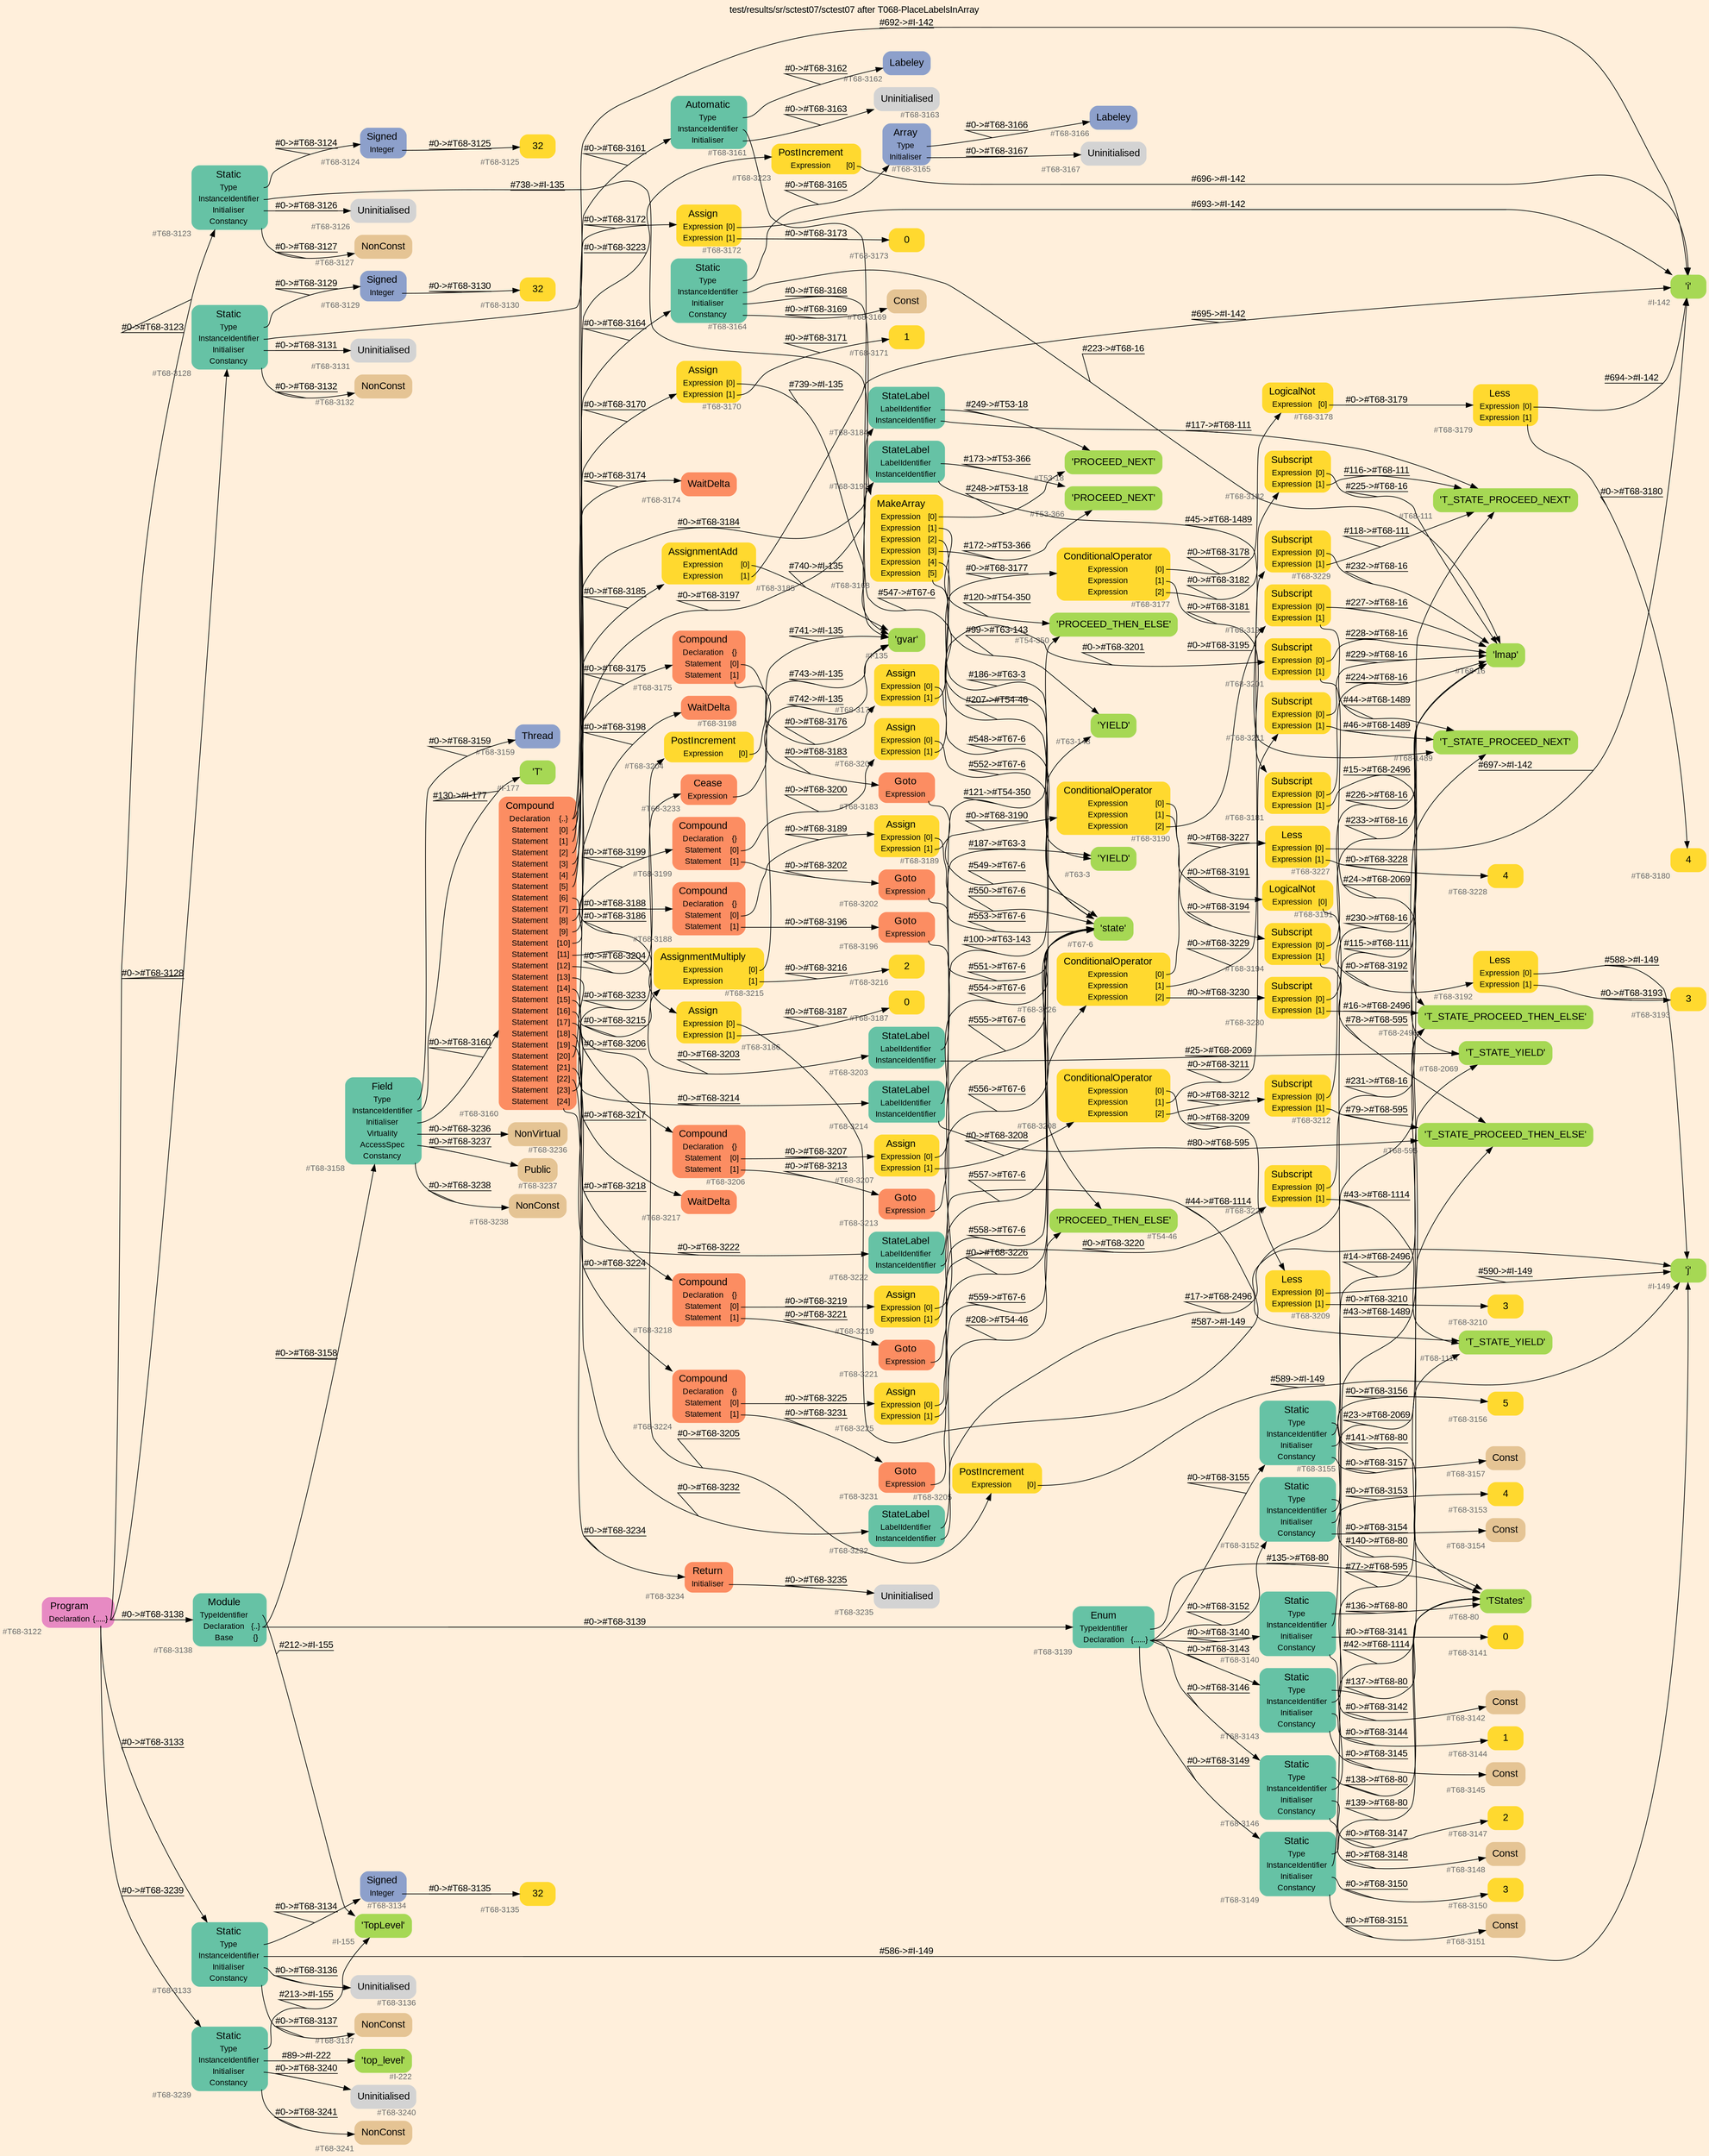 digraph "test/results/sr/sctest07/sctest07 after T068-PlaceLabelsInArray" {
label = "test/results/sr/sctest07/sctest07 after T068-PlaceLabelsInArray"
labelloc = t
graph [
    rankdir = "LR"
    ranksep = 0.3
    bgcolor = antiquewhite1
    color = black
    fontcolor = black
    fontname = "Arial"
];
node [
    fontname = "Arial"
];
edge [
    fontname = "Arial"
];

// -------------------- node figure --------------------
// -------- block #T68-3122 ----------
"#T68-3122" [
    fillcolor = "/set28/4"
    xlabel = "#T68-3122"
    fontsize = "12"
    fontcolor = grey40
    shape = "plaintext"
    label = <<TABLE BORDER="0" CELLBORDER="0" CELLSPACING="0">
     <TR><TD><FONT COLOR="black" POINT-SIZE="15">Program</FONT></TD></TR>
     <TR><TD><FONT COLOR="black" POINT-SIZE="12">Declaration</FONT></TD><TD PORT="port0"><FONT COLOR="black" POINT-SIZE="12">{.....}</FONT></TD></TR>
    </TABLE>>
    style = "rounded,filled"
];

// -------- block #T68-3123 ----------
"#T68-3123" [
    fillcolor = "/set28/1"
    xlabel = "#T68-3123"
    fontsize = "12"
    fontcolor = grey40
    shape = "plaintext"
    label = <<TABLE BORDER="0" CELLBORDER="0" CELLSPACING="0">
     <TR><TD><FONT COLOR="black" POINT-SIZE="15">Static</FONT></TD></TR>
     <TR><TD><FONT COLOR="black" POINT-SIZE="12">Type</FONT></TD><TD PORT="port0"></TD></TR>
     <TR><TD><FONT COLOR="black" POINT-SIZE="12">InstanceIdentifier</FONT></TD><TD PORT="port1"></TD></TR>
     <TR><TD><FONT COLOR="black" POINT-SIZE="12">Initialiser</FONT></TD><TD PORT="port2"></TD></TR>
     <TR><TD><FONT COLOR="black" POINT-SIZE="12">Constancy</FONT></TD><TD PORT="port3"></TD></TR>
    </TABLE>>
    style = "rounded,filled"
];

// -------- block #T68-3124 ----------
"#T68-3124" [
    fillcolor = "/set28/3"
    xlabel = "#T68-3124"
    fontsize = "12"
    fontcolor = grey40
    shape = "plaintext"
    label = <<TABLE BORDER="0" CELLBORDER="0" CELLSPACING="0">
     <TR><TD><FONT COLOR="black" POINT-SIZE="15">Signed</FONT></TD></TR>
     <TR><TD><FONT COLOR="black" POINT-SIZE="12">Integer</FONT></TD><TD PORT="port0"></TD></TR>
    </TABLE>>
    style = "rounded,filled"
];

// -------- block #T68-3125 ----------
"#T68-3125" [
    fillcolor = "/set28/6"
    xlabel = "#T68-3125"
    fontsize = "12"
    fontcolor = grey40
    shape = "plaintext"
    label = <<TABLE BORDER="0" CELLBORDER="0" CELLSPACING="0">
     <TR><TD><FONT COLOR="black" POINT-SIZE="15">32</FONT></TD></TR>
    </TABLE>>
    style = "rounded,filled"
];

// -------- block #I-135 ----------
"#I-135" [
    fillcolor = "/set28/5"
    xlabel = "#I-135"
    fontsize = "12"
    fontcolor = grey40
    shape = "plaintext"
    label = <<TABLE BORDER="0" CELLBORDER="0" CELLSPACING="0">
     <TR><TD><FONT COLOR="black" POINT-SIZE="15">'gvar'</FONT></TD></TR>
    </TABLE>>
    style = "rounded,filled"
];

// -------- block #T68-3126 ----------
"#T68-3126" [
    xlabel = "#T68-3126"
    fontsize = "12"
    fontcolor = grey40
    shape = "plaintext"
    label = <<TABLE BORDER="0" CELLBORDER="0" CELLSPACING="0">
     <TR><TD><FONT COLOR="black" POINT-SIZE="15">Uninitialised</FONT></TD></TR>
    </TABLE>>
    style = "rounded,filled"
];

// -------- block #T68-3127 ----------
"#T68-3127" [
    fillcolor = "/set28/7"
    xlabel = "#T68-3127"
    fontsize = "12"
    fontcolor = grey40
    shape = "plaintext"
    label = <<TABLE BORDER="0" CELLBORDER="0" CELLSPACING="0">
     <TR><TD><FONT COLOR="black" POINT-SIZE="15">NonConst</FONT></TD></TR>
    </TABLE>>
    style = "rounded,filled"
];

// -------- block #T68-3128 ----------
"#T68-3128" [
    fillcolor = "/set28/1"
    xlabel = "#T68-3128"
    fontsize = "12"
    fontcolor = grey40
    shape = "plaintext"
    label = <<TABLE BORDER="0" CELLBORDER="0" CELLSPACING="0">
     <TR><TD><FONT COLOR="black" POINT-SIZE="15">Static</FONT></TD></TR>
     <TR><TD><FONT COLOR="black" POINT-SIZE="12">Type</FONT></TD><TD PORT="port0"></TD></TR>
     <TR><TD><FONT COLOR="black" POINT-SIZE="12">InstanceIdentifier</FONT></TD><TD PORT="port1"></TD></TR>
     <TR><TD><FONT COLOR="black" POINT-SIZE="12">Initialiser</FONT></TD><TD PORT="port2"></TD></TR>
     <TR><TD><FONT COLOR="black" POINT-SIZE="12">Constancy</FONT></TD><TD PORT="port3"></TD></TR>
    </TABLE>>
    style = "rounded,filled"
];

// -------- block #T68-3129 ----------
"#T68-3129" [
    fillcolor = "/set28/3"
    xlabel = "#T68-3129"
    fontsize = "12"
    fontcolor = grey40
    shape = "plaintext"
    label = <<TABLE BORDER="0" CELLBORDER="0" CELLSPACING="0">
     <TR><TD><FONT COLOR="black" POINT-SIZE="15">Signed</FONT></TD></TR>
     <TR><TD><FONT COLOR="black" POINT-SIZE="12">Integer</FONT></TD><TD PORT="port0"></TD></TR>
    </TABLE>>
    style = "rounded,filled"
];

// -------- block #T68-3130 ----------
"#T68-3130" [
    fillcolor = "/set28/6"
    xlabel = "#T68-3130"
    fontsize = "12"
    fontcolor = grey40
    shape = "plaintext"
    label = <<TABLE BORDER="0" CELLBORDER="0" CELLSPACING="0">
     <TR><TD><FONT COLOR="black" POINT-SIZE="15">32</FONT></TD></TR>
    </TABLE>>
    style = "rounded,filled"
];

// -------- block #I-142 ----------
"#I-142" [
    fillcolor = "/set28/5"
    xlabel = "#I-142"
    fontsize = "12"
    fontcolor = grey40
    shape = "plaintext"
    label = <<TABLE BORDER="0" CELLBORDER="0" CELLSPACING="0">
     <TR><TD><FONT COLOR="black" POINT-SIZE="15">'i'</FONT></TD></TR>
    </TABLE>>
    style = "rounded,filled"
];

// -------- block #T68-3131 ----------
"#T68-3131" [
    xlabel = "#T68-3131"
    fontsize = "12"
    fontcolor = grey40
    shape = "plaintext"
    label = <<TABLE BORDER="0" CELLBORDER="0" CELLSPACING="0">
     <TR><TD><FONT COLOR="black" POINT-SIZE="15">Uninitialised</FONT></TD></TR>
    </TABLE>>
    style = "rounded,filled"
];

// -------- block #T68-3132 ----------
"#T68-3132" [
    fillcolor = "/set28/7"
    xlabel = "#T68-3132"
    fontsize = "12"
    fontcolor = grey40
    shape = "plaintext"
    label = <<TABLE BORDER="0" CELLBORDER="0" CELLSPACING="0">
     <TR><TD><FONT COLOR="black" POINT-SIZE="15">NonConst</FONT></TD></TR>
    </TABLE>>
    style = "rounded,filled"
];

// -------- block #T68-3133 ----------
"#T68-3133" [
    fillcolor = "/set28/1"
    xlabel = "#T68-3133"
    fontsize = "12"
    fontcolor = grey40
    shape = "plaintext"
    label = <<TABLE BORDER="0" CELLBORDER="0" CELLSPACING="0">
     <TR><TD><FONT COLOR="black" POINT-SIZE="15">Static</FONT></TD></TR>
     <TR><TD><FONT COLOR="black" POINT-SIZE="12">Type</FONT></TD><TD PORT="port0"></TD></TR>
     <TR><TD><FONT COLOR="black" POINT-SIZE="12">InstanceIdentifier</FONT></TD><TD PORT="port1"></TD></TR>
     <TR><TD><FONT COLOR="black" POINT-SIZE="12">Initialiser</FONT></TD><TD PORT="port2"></TD></TR>
     <TR><TD><FONT COLOR="black" POINT-SIZE="12">Constancy</FONT></TD><TD PORT="port3"></TD></TR>
    </TABLE>>
    style = "rounded,filled"
];

// -------- block #T68-3134 ----------
"#T68-3134" [
    fillcolor = "/set28/3"
    xlabel = "#T68-3134"
    fontsize = "12"
    fontcolor = grey40
    shape = "plaintext"
    label = <<TABLE BORDER="0" CELLBORDER="0" CELLSPACING="0">
     <TR><TD><FONT COLOR="black" POINT-SIZE="15">Signed</FONT></TD></TR>
     <TR><TD><FONT COLOR="black" POINT-SIZE="12">Integer</FONT></TD><TD PORT="port0"></TD></TR>
    </TABLE>>
    style = "rounded,filled"
];

// -------- block #T68-3135 ----------
"#T68-3135" [
    fillcolor = "/set28/6"
    xlabel = "#T68-3135"
    fontsize = "12"
    fontcolor = grey40
    shape = "plaintext"
    label = <<TABLE BORDER="0" CELLBORDER="0" CELLSPACING="0">
     <TR><TD><FONT COLOR="black" POINT-SIZE="15">32</FONT></TD></TR>
    </TABLE>>
    style = "rounded,filled"
];

// -------- block #I-149 ----------
"#I-149" [
    fillcolor = "/set28/5"
    xlabel = "#I-149"
    fontsize = "12"
    fontcolor = grey40
    shape = "plaintext"
    label = <<TABLE BORDER="0" CELLBORDER="0" CELLSPACING="0">
     <TR><TD><FONT COLOR="black" POINT-SIZE="15">'j'</FONT></TD></TR>
    </TABLE>>
    style = "rounded,filled"
];

// -------- block #T68-3136 ----------
"#T68-3136" [
    xlabel = "#T68-3136"
    fontsize = "12"
    fontcolor = grey40
    shape = "plaintext"
    label = <<TABLE BORDER="0" CELLBORDER="0" CELLSPACING="0">
     <TR><TD><FONT COLOR="black" POINT-SIZE="15">Uninitialised</FONT></TD></TR>
    </TABLE>>
    style = "rounded,filled"
];

// -------- block #T68-3137 ----------
"#T68-3137" [
    fillcolor = "/set28/7"
    xlabel = "#T68-3137"
    fontsize = "12"
    fontcolor = grey40
    shape = "plaintext"
    label = <<TABLE BORDER="0" CELLBORDER="0" CELLSPACING="0">
     <TR><TD><FONT COLOR="black" POINT-SIZE="15">NonConst</FONT></TD></TR>
    </TABLE>>
    style = "rounded,filled"
];

// -------- block #T68-3138 ----------
"#T68-3138" [
    fillcolor = "/set28/1"
    xlabel = "#T68-3138"
    fontsize = "12"
    fontcolor = grey40
    shape = "plaintext"
    label = <<TABLE BORDER="0" CELLBORDER="0" CELLSPACING="0">
     <TR><TD><FONT COLOR="black" POINT-SIZE="15">Module</FONT></TD></TR>
     <TR><TD><FONT COLOR="black" POINT-SIZE="12">TypeIdentifier</FONT></TD><TD PORT="port0"></TD></TR>
     <TR><TD><FONT COLOR="black" POINT-SIZE="12">Declaration</FONT></TD><TD PORT="port1"><FONT COLOR="black" POINT-SIZE="12">{..}</FONT></TD></TR>
     <TR><TD><FONT COLOR="black" POINT-SIZE="12">Base</FONT></TD><TD PORT="port2"><FONT COLOR="black" POINT-SIZE="12">{}</FONT></TD></TR>
    </TABLE>>
    style = "rounded,filled"
];

// -------- block #I-155 ----------
"#I-155" [
    fillcolor = "/set28/5"
    xlabel = "#I-155"
    fontsize = "12"
    fontcolor = grey40
    shape = "plaintext"
    label = <<TABLE BORDER="0" CELLBORDER="0" CELLSPACING="0">
     <TR><TD><FONT COLOR="black" POINT-SIZE="15">'TopLevel'</FONT></TD></TR>
    </TABLE>>
    style = "rounded,filled"
];

// -------- block #T68-3139 ----------
"#T68-3139" [
    fillcolor = "/set28/1"
    xlabel = "#T68-3139"
    fontsize = "12"
    fontcolor = grey40
    shape = "plaintext"
    label = <<TABLE BORDER="0" CELLBORDER="0" CELLSPACING="0">
     <TR><TD><FONT COLOR="black" POINT-SIZE="15">Enum</FONT></TD></TR>
     <TR><TD><FONT COLOR="black" POINT-SIZE="12">TypeIdentifier</FONT></TD><TD PORT="port0"></TD></TR>
     <TR><TD><FONT COLOR="black" POINT-SIZE="12">Declaration</FONT></TD><TD PORT="port1"><FONT COLOR="black" POINT-SIZE="12">{......}</FONT></TD></TR>
    </TABLE>>
    style = "rounded,filled"
];

// -------- block #T68-80 ----------
"#T68-80" [
    fillcolor = "/set28/5"
    xlabel = "#T68-80"
    fontsize = "12"
    fontcolor = grey40
    shape = "plaintext"
    label = <<TABLE BORDER="0" CELLBORDER="0" CELLSPACING="0">
     <TR><TD><FONT COLOR="black" POINT-SIZE="15">'TStates'</FONT></TD></TR>
    </TABLE>>
    style = "rounded,filled"
];

// -------- block #T68-3140 ----------
"#T68-3140" [
    fillcolor = "/set28/1"
    xlabel = "#T68-3140"
    fontsize = "12"
    fontcolor = grey40
    shape = "plaintext"
    label = <<TABLE BORDER="0" CELLBORDER="0" CELLSPACING="0">
     <TR><TD><FONT COLOR="black" POINT-SIZE="15">Static</FONT></TD></TR>
     <TR><TD><FONT COLOR="black" POINT-SIZE="12">Type</FONT></TD><TD PORT="port0"></TD></TR>
     <TR><TD><FONT COLOR="black" POINT-SIZE="12">InstanceIdentifier</FONT></TD><TD PORT="port1"></TD></TR>
     <TR><TD><FONT COLOR="black" POINT-SIZE="12">Initialiser</FONT></TD><TD PORT="port2"></TD></TR>
     <TR><TD><FONT COLOR="black" POINT-SIZE="12">Constancy</FONT></TD><TD PORT="port3"></TD></TR>
    </TABLE>>
    style = "rounded,filled"
];

// -------- block #T68-111 ----------
"#T68-111" [
    fillcolor = "/set28/5"
    xlabel = "#T68-111"
    fontsize = "12"
    fontcolor = grey40
    shape = "plaintext"
    label = <<TABLE BORDER="0" CELLBORDER="0" CELLSPACING="0">
     <TR><TD><FONT COLOR="black" POINT-SIZE="15">'T_STATE_PROCEED_NEXT'</FONT></TD></TR>
    </TABLE>>
    style = "rounded,filled"
];

// -------- block #T68-3141 ----------
"#T68-3141" [
    fillcolor = "/set28/6"
    xlabel = "#T68-3141"
    fontsize = "12"
    fontcolor = grey40
    shape = "plaintext"
    label = <<TABLE BORDER="0" CELLBORDER="0" CELLSPACING="0">
     <TR><TD><FONT COLOR="black" POINT-SIZE="15">0</FONT></TD></TR>
    </TABLE>>
    style = "rounded,filled"
];

// -------- block #T68-3142 ----------
"#T68-3142" [
    fillcolor = "/set28/7"
    xlabel = "#T68-3142"
    fontsize = "12"
    fontcolor = grey40
    shape = "plaintext"
    label = <<TABLE BORDER="0" CELLBORDER="0" CELLSPACING="0">
     <TR><TD><FONT COLOR="black" POINT-SIZE="15">Const</FONT></TD></TR>
    </TABLE>>
    style = "rounded,filled"
];

// -------- block #T68-3143 ----------
"#T68-3143" [
    fillcolor = "/set28/1"
    xlabel = "#T68-3143"
    fontsize = "12"
    fontcolor = grey40
    shape = "plaintext"
    label = <<TABLE BORDER="0" CELLBORDER="0" CELLSPACING="0">
     <TR><TD><FONT COLOR="black" POINT-SIZE="15">Static</FONT></TD></TR>
     <TR><TD><FONT COLOR="black" POINT-SIZE="12">Type</FONT></TD><TD PORT="port0"></TD></TR>
     <TR><TD><FONT COLOR="black" POINT-SIZE="12">InstanceIdentifier</FONT></TD><TD PORT="port1"></TD></TR>
     <TR><TD><FONT COLOR="black" POINT-SIZE="12">Initialiser</FONT></TD><TD PORT="port2"></TD></TR>
     <TR><TD><FONT COLOR="black" POINT-SIZE="12">Constancy</FONT></TD><TD PORT="port3"></TD></TR>
    </TABLE>>
    style = "rounded,filled"
];

// -------- block #T68-595 ----------
"#T68-595" [
    fillcolor = "/set28/5"
    xlabel = "#T68-595"
    fontsize = "12"
    fontcolor = grey40
    shape = "plaintext"
    label = <<TABLE BORDER="0" CELLBORDER="0" CELLSPACING="0">
     <TR><TD><FONT COLOR="black" POINT-SIZE="15">'T_STATE_PROCEED_THEN_ELSE'</FONT></TD></TR>
    </TABLE>>
    style = "rounded,filled"
];

// -------- block #T68-3144 ----------
"#T68-3144" [
    fillcolor = "/set28/6"
    xlabel = "#T68-3144"
    fontsize = "12"
    fontcolor = grey40
    shape = "plaintext"
    label = <<TABLE BORDER="0" CELLBORDER="0" CELLSPACING="0">
     <TR><TD><FONT COLOR="black" POINT-SIZE="15">1</FONT></TD></TR>
    </TABLE>>
    style = "rounded,filled"
];

// -------- block #T68-3145 ----------
"#T68-3145" [
    fillcolor = "/set28/7"
    xlabel = "#T68-3145"
    fontsize = "12"
    fontcolor = grey40
    shape = "plaintext"
    label = <<TABLE BORDER="0" CELLBORDER="0" CELLSPACING="0">
     <TR><TD><FONT COLOR="black" POINT-SIZE="15">Const</FONT></TD></TR>
    </TABLE>>
    style = "rounded,filled"
];

// -------- block #T68-3146 ----------
"#T68-3146" [
    fillcolor = "/set28/1"
    xlabel = "#T68-3146"
    fontsize = "12"
    fontcolor = grey40
    shape = "plaintext"
    label = <<TABLE BORDER="0" CELLBORDER="0" CELLSPACING="0">
     <TR><TD><FONT COLOR="black" POINT-SIZE="15">Static</FONT></TD></TR>
     <TR><TD><FONT COLOR="black" POINT-SIZE="12">Type</FONT></TD><TD PORT="port0"></TD></TR>
     <TR><TD><FONT COLOR="black" POINT-SIZE="12">InstanceIdentifier</FONT></TD><TD PORT="port1"></TD></TR>
     <TR><TD><FONT COLOR="black" POINT-SIZE="12">Initialiser</FONT></TD><TD PORT="port2"></TD></TR>
     <TR><TD><FONT COLOR="black" POINT-SIZE="12">Constancy</FONT></TD><TD PORT="port3"></TD></TR>
    </TABLE>>
    style = "rounded,filled"
];

// -------- block #T68-1114 ----------
"#T68-1114" [
    fillcolor = "/set28/5"
    xlabel = "#T68-1114"
    fontsize = "12"
    fontcolor = grey40
    shape = "plaintext"
    label = <<TABLE BORDER="0" CELLBORDER="0" CELLSPACING="0">
     <TR><TD><FONT COLOR="black" POINT-SIZE="15">'T_STATE_YIELD'</FONT></TD></TR>
    </TABLE>>
    style = "rounded,filled"
];

// -------- block #T68-3147 ----------
"#T68-3147" [
    fillcolor = "/set28/6"
    xlabel = "#T68-3147"
    fontsize = "12"
    fontcolor = grey40
    shape = "plaintext"
    label = <<TABLE BORDER="0" CELLBORDER="0" CELLSPACING="0">
     <TR><TD><FONT COLOR="black" POINT-SIZE="15">2</FONT></TD></TR>
    </TABLE>>
    style = "rounded,filled"
];

// -------- block #T68-3148 ----------
"#T68-3148" [
    fillcolor = "/set28/7"
    xlabel = "#T68-3148"
    fontsize = "12"
    fontcolor = grey40
    shape = "plaintext"
    label = <<TABLE BORDER="0" CELLBORDER="0" CELLSPACING="0">
     <TR><TD><FONT COLOR="black" POINT-SIZE="15">Const</FONT></TD></TR>
    </TABLE>>
    style = "rounded,filled"
];

// -------- block #T68-3149 ----------
"#T68-3149" [
    fillcolor = "/set28/1"
    xlabel = "#T68-3149"
    fontsize = "12"
    fontcolor = grey40
    shape = "plaintext"
    label = <<TABLE BORDER="0" CELLBORDER="0" CELLSPACING="0">
     <TR><TD><FONT COLOR="black" POINT-SIZE="15">Static</FONT></TD></TR>
     <TR><TD><FONT COLOR="black" POINT-SIZE="12">Type</FONT></TD><TD PORT="port0"></TD></TR>
     <TR><TD><FONT COLOR="black" POINT-SIZE="12">InstanceIdentifier</FONT></TD><TD PORT="port1"></TD></TR>
     <TR><TD><FONT COLOR="black" POINT-SIZE="12">Initialiser</FONT></TD><TD PORT="port2"></TD></TR>
     <TR><TD><FONT COLOR="black" POINT-SIZE="12">Constancy</FONT></TD><TD PORT="port3"></TD></TR>
    </TABLE>>
    style = "rounded,filled"
];

// -------- block #T68-1489 ----------
"#T68-1489" [
    fillcolor = "/set28/5"
    xlabel = "#T68-1489"
    fontsize = "12"
    fontcolor = grey40
    shape = "plaintext"
    label = <<TABLE BORDER="0" CELLBORDER="0" CELLSPACING="0">
     <TR><TD><FONT COLOR="black" POINT-SIZE="15">'T_STATE_PROCEED_NEXT'</FONT></TD></TR>
    </TABLE>>
    style = "rounded,filled"
];

// -------- block #T68-3150 ----------
"#T68-3150" [
    fillcolor = "/set28/6"
    xlabel = "#T68-3150"
    fontsize = "12"
    fontcolor = grey40
    shape = "plaintext"
    label = <<TABLE BORDER="0" CELLBORDER="0" CELLSPACING="0">
     <TR><TD><FONT COLOR="black" POINT-SIZE="15">3</FONT></TD></TR>
    </TABLE>>
    style = "rounded,filled"
];

// -------- block #T68-3151 ----------
"#T68-3151" [
    fillcolor = "/set28/7"
    xlabel = "#T68-3151"
    fontsize = "12"
    fontcolor = grey40
    shape = "plaintext"
    label = <<TABLE BORDER="0" CELLBORDER="0" CELLSPACING="0">
     <TR><TD><FONT COLOR="black" POINT-SIZE="15">Const</FONT></TD></TR>
    </TABLE>>
    style = "rounded,filled"
];

// -------- block #T68-3152 ----------
"#T68-3152" [
    fillcolor = "/set28/1"
    xlabel = "#T68-3152"
    fontsize = "12"
    fontcolor = grey40
    shape = "plaintext"
    label = <<TABLE BORDER="0" CELLBORDER="0" CELLSPACING="0">
     <TR><TD><FONT COLOR="black" POINT-SIZE="15">Static</FONT></TD></TR>
     <TR><TD><FONT COLOR="black" POINT-SIZE="12">Type</FONT></TD><TD PORT="port0"></TD></TR>
     <TR><TD><FONT COLOR="black" POINT-SIZE="12">InstanceIdentifier</FONT></TD><TD PORT="port1"></TD></TR>
     <TR><TD><FONT COLOR="black" POINT-SIZE="12">Initialiser</FONT></TD><TD PORT="port2"></TD></TR>
     <TR><TD><FONT COLOR="black" POINT-SIZE="12">Constancy</FONT></TD><TD PORT="port3"></TD></TR>
    </TABLE>>
    style = "rounded,filled"
];

// -------- block #T68-2069 ----------
"#T68-2069" [
    fillcolor = "/set28/5"
    xlabel = "#T68-2069"
    fontsize = "12"
    fontcolor = grey40
    shape = "plaintext"
    label = <<TABLE BORDER="0" CELLBORDER="0" CELLSPACING="0">
     <TR><TD><FONT COLOR="black" POINT-SIZE="15">'T_STATE_YIELD'</FONT></TD></TR>
    </TABLE>>
    style = "rounded,filled"
];

// -------- block #T68-3153 ----------
"#T68-3153" [
    fillcolor = "/set28/6"
    xlabel = "#T68-3153"
    fontsize = "12"
    fontcolor = grey40
    shape = "plaintext"
    label = <<TABLE BORDER="0" CELLBORDER="0" CELLSPACING="0">
     <TR><TD><FONT COLOR="black" POINT-SIZE="15">4</FONT></TD></TR>
    </TABLE>>
    style = "rounded,filled"
];

// -------- block #T68-3154 ----------
"#T68-3154" [
    fillcolor = "/set28/7"
    xlabel = "#T68-3154"
    fontsize = "12"
    fontcolor = grey40
    shape = "plaintext"
    label = <<TABLE BORDER="0" CELLBORDER="0" CELLSPACING="0">
     <TR><TD><FONT COLOR="black" POINT-SIZE="15">Const</FONT></TD></TR>
    </TABLE>>
    style = "rounded,filled"
];

// -------- block #T68-3155 ----------
"#T68-3155" [
    fillcolor = "/set28/1"
    xlabel = "#T68-3155"
    fontsize = "12"
    fontcolor = grey40
    shape = "plaintext"
    label = <<TABLE BORDER="0" CELLBORDER="0" CELLSPACING="0">
     <TR><TD><FONT COLOR="black" POINT-SIZE="15">Static</FONT></TD></TR>
     <TR><TD><FONT COLOR="black" POINT-SIZE="12">Type</FONT></TD><TD PORT="port0"></TD></TR>
     <TR><TD><FONT COLOR="black" POINT-SIZE="12">InstanceIdentifier</FONT></TD><TD PORT="port1"></TD></TR>
     <TR><TD><FONT COLOR="black" POINT-SIZE="12">Initialiser</FONT></TD><TD PORT="port2"></TD></TR>
     <TR><TD><FONT COLOR="black" POINT-SIZE="12">Constancy</FONT></TD><TD PORT="port3"></TD></TR>
    </TABLE>>
    style = "rounded,filled"
];

// -------- block #T68-2496 ----------
"#T68-2496" [
    fillcolor = "/set28/5"
    xlabel = "#T68-2496"
    fontsize = "12"
    fontcolor = grey40
    shape = "plaintext"
    label = <<TABLE BORDER="0" CELLBORDER="0" CELLSPACING="0">
     <TR><TD><FONT COLOR="black" POINT-SIZE="15">'T_STATE_PROCEED_THEN_ELSE'</FONT></TD></TR>
    </TABLE>>
    style = "rounded,filled"
];

// -------- block #T68-3156 ----------
"#T68-3156" [
    fillcolor = "/set28/6"
    xlabel = "#T68-3156"
    fontsize = "12"
    fontcolor = grey40
    shape = "plaintext"
    label = <<TABLE BORDER="0" CELLBORDER="0" CELLSPACING="0">
     <TR><TD><FONT COLOR="black" POINT-SIZE="15">5</FONT></TD></TR>
    </TABLE>>
    style = "rounded,filled"
];

// -------- block #T68-3157 ----------
"#T68-3157" [
    fillcolor = "/set28/7"
    xlabel = "#T68-3157"
    fontsize = "12"
    fontcolor = grey40
    shape = "plaintext"
    label = <<TABLE BORDER="0" CELLBORDER="0" CELLSPACING="0">
     <TR><TD><FONT COLOR="black" POINT-SIZE="15">Const</FONT></TD></TR>
    </TABLE>>
    style = "rounded,filled"
];

// -------- block #T68-3158 ----------
"#T68-3158" [
    fillcolor = "/set28/1"
    xlabel = "#T68-3158"
    fontsize = "12"
    fontcolor = grey40
    shape = "plaintext"
    label = <<TABLE BORDER="0" CELLBORDER="0" CELLSPACING="0">
     <TR><TD><FONT COLOR="black" POINT-SIZE="15">Field</FONT></TD></TR>
     <TR><TD><FONT COLOR="black" POINT-SIZE="12">Type</FONT></TD><TD PORT="port0"></TD></TR>
     <TR><TD><FONT COLOR="black" POINT-SIZE="12">InstanceIdentifier</FONT></TD><TD PORT="port1"></TD></TR>
     <TR><TD><FONT COLOR="black" POINT-SIZE="12">Initialiser</FONT></TD><TD PORT="port2"></TD></TR>
     <TR><TD><FONT COLOR="black" POINT-SIZE="12">Virtuality</FONT></TD><TD PORT="port3"></TD></TR>
     <TR><TD><FONT COLOR="black" POINT-SIZE="12">AccessSpec</FONT></TD><TD PORT="port4"></TD></TR>
     <TR><TD><FONT COLOR="black" POINT-SIZE="12">Constancy</FONT></TD><TD PORT="port5"></TD></TR>
    </TABLE>>
    style = "rounded,filled"
];

// -------- block #T68-3159 ----------
"#T68-3159" [
    fillcolor = "/set28/3"
    xlabel = "#T68-3159"
    fontsize = "12"
    fontcolor = grey40
    shape = "plaintext"
    label = <<TABLE BORDER="0" CELLBORDER="0" CELLSPACING="0">
     <TR><TD><FONT COLOR="black" POINT-SIZE="15">Thread</FONT></TD></TR>
    </TABLE>>
    style = "rounded,filled"
];

// -------- block #I-177 ----------
"#I-177" [
    fillcolor = "/set28/5"
    xlabel = "#I-177"
    fontsize = "12"
    fontcolor = grey40
    shape = "plaintext"
    label = <<TABLE BORDER="0" CELLBORDER="0" CELLSPACING="0">
     <TR><TD><FONT COLOR="black" POINT-SIZE="15">'T'</FONT></TD></TR>
    </TABLE>>
    style = "rounded,filled"
];

// -------- block #T68-3160 ----------
"#T68-3160" [
    fillcolor = "/set28/2"
    xlabel = "#T68-3160"
    fontsize = "12"
    fontcolor = grey40
    shape = "plaintext"
    label = <<TABLE BORDER="0" CELLBORDER="0" CELLSPACING="0">
     <TR><TD><FONT COLOR="black" POINT-SIZE="15">Compound</FONT></TD></TR>
     <TR><TD><FONT COLOR="black" POINT-SIZE="12">Declaration</FONT></TD><TD PORT="port0"><FONT COLOR="black" POINT-SIZE="12">{..}</FONT></TD></TR>
     <TR><TD><FONT COLOR="black" POINT-SIZE="12">Statement</FONT></TD><TD PORT="port1"><FONT COLOR="black" POINT-SIZE="12">[0]</FONT></TD></TR>
     <TR><TD><FONT COLOR="black" POINT-SIZE="12">Statement</FONT></TD><TD PORT="port2"><FONT COLOR="black" POINT-SIZE="12">[1]</FONT></TD></TR>
     <TR><TD><FONT COLOR="black" POINT-SIZE="12">Statement</FONT></TD><TD PORT="port3"><FONT COLOR="black" POINT-SIZE="12">[2]</FONT></TD></TR>
     <TR><TD><FONT COLOR="black" POINT-SIZE="12">Statement</FONT></TD><TD PORT="port4"><FONT COLOR="black" POINT-SIZE="12">[3]</FONT></TD></TR>
     <TR><TD><FONT COLOR="black" POINT-SIZE="12">Statement</FONT></TD><TD PORT="port5"><FONT COLOR="black" POINT-SIZE="12">[4]</FONT></TD></TR>
     <TR><TD><FONT COLOR="black" POINT-SIZE="12">Statement</FONT></TD><TD PORT="port6"><FONT COLOR="black" POINT-SIZE="12">[5]</FONT></TD></TR>
     <TR><TD><FONT COLOR="black" POINT-SIZE="12">Statement</FONT></TD><TD PORT="port7"><FONT COLOR="black" POINT-SIZE="12">[6]</FONT></TD></TR>
     <TR><TD><FONT COLOR="black" POINT-SIZE="12">Statement</FONT></TD><TD PORT="port8"><FONT COLOR="black" POINT-SIZE="12">[7]</FONT></TD></TR>
     <TR><TD><FONT COLOR="black" POINT-SIZE="12">Statement</FONT></TD><TD PORT="port9"><FONT COLOR="black" POINT-SIZE="12">[8]</FONT></TD></TR>
     <TR><TD><FONT COLOR="black" POINT-SIZE="12">Statement</FONT></TD><TD PORT="port10"><FONT COLOR="black" POINT-SIZE="12">[9]</FONT></TD></TR>
     <TR><TD><FONT COLOR="black" POINT-SIZE="12">Statement</FONT></TD><TD PORT="port11"><FONT COLOR="black" POINT-SIZE="12">[10]</FONT></TD></TR>
     <TR><TD><FONT COLOR="black" POINT-SIZE="12">Statement</FONT></TD><TD PORT="port12"><FONT COLOR="black" POINT-SIZE="12">[11]</FONT></TD></TR>
     <TR><TD><FONT COLOR="black" POINT-SIZE="12">Statement</FONT></TD><TD PORT="port13"><FONT COLOR="black" POINT-SIZE="12">[12]</FONT></TD></TR>
     <TR><TD><FONT COLOR="black" POINT-SIZE="12">Statement</FONT></TD><TD PORT="port14"><FONT COLOR="black" POINT-SIZE="12">[13]</FONT></TD></TR>
     <TR><TD><FONT COLOR="black" POINT-SIZE="12">Statement</FONT></TD><TD PORT="port15"><FONT COLOR="black" POINT-SIZE="12">[14]</FONT></TD></TR>
     <TR><TD><FONT COLOR="black" POINT-SIZE="12">Statement</FONT></TD><TD PORT="port16"><FONT COLOR="black" POINT-SIZE="12">[15]</FONT></TD></TR>
     <TR><TD><FONT COLOR="black" POINT-SIZE="12">Statement</FONT></TD><TD PORT="port17"><FONT COLOR="black" POINT-SIZE="12">[16]</FONT></TD></TR>
     <TR><TD><FONT COLOR="black" POINT-SIZE="12">Statement</FONT></TD><TD PORT="port18"><FONT COLOR="black" POINT-SIZE="12">[17]</FONT></TD></TR>
     <TR><TD><FONT COLOR="black" POINT-SIZE="12">Statement</FONT></TD><TD PORT="port19"><FONT COLOR="black" POINT-SIZE="12">[18]</FONT></TD></TR>
     <TR><TD><FONT COLOR="black" POINT-SIZE="12">Statement</FONT></TD><TD PORT="port20"><FONT COLOR="black" POINT-SIZE="12">[19]</FONT></TD></TR>
     <TR><TD><FONT COLOR="black" POINT-SIZE="12">Statement</FONT></TD><TD PORT="port21"><FONT COLOR="black" POINT-SIZE="12">[20]</FONT></TD></TR>
     <TR><TD><FONT COLOR="black" POINT-SIZE="12">Statement</FONT></TD><TD PORT="port22"><FONT COLOR="black" POINT-SIZE="12">[21]</FONT></TD></TR>
     <TR><TD><FONT COLOR="black" POINT-SIZE="12">Statement</FONT></TD><TD PORT="port23"><FONT COLOR="black" POINT-SIZE="12">[22]</FONT></TD></TR>
     <TR><TD><FONT COLOR="black" POINT-SIZE="12">Statement</FONT></TD><TD PORT="port24"><FONT COLOR="black" POINT-SIZE="12">[23]</FONT></TD></TR>
     <TR><TD><FONT COLOR="black" POINT-SIZE="12">Statement</FONT></TD><TD PORT="port25"><FONT COLOR="black" POINT-SIZE="12">[24]</FONT></TD></TR>
    </TABLE>>
    style = "rounded,filled"
];

// -------- block #T68-3161 ----------
"#T68-3161" [
    fillcolor = "/set28/1"
    xlabel = "#T68-3161"
    fontsize = "12"
    fontcolor = grey40
    shape = "plaintext"
    label = <<TABLE BORDER="0" CELLBORDER="0" CELLSPACING="0">
     <TR><TD><FONT COLOR="black" POINT-SIZE="15">Automatic</FONT></TD></TR>
     <TR><TD><FONT COLOR="black" POINT-SIZE="12">Type</FONT></TD><TD PORT="port0"></TD></TR>
     <TR><TD><FONT COLOR="black" POINT-SIZE="12">InstanceIdentifier</FONT></TD><TD PORT="port1"></TD></TR>
     <TR><TD><FONT COLOR="black" POINT-SIZE="12">Initialiser</FONT></TD><TD PORT="port2"></TD></TR>
    </TABLE>>
    style = "rounded,filled"
];

// -------- block #T68-3162 ----------
"#T68-3162" [
    fillcolor = "/set28/3"
    xlabel = "#T68-3162"
    fontsize = "12"
    fontcolor = grey40
    shape = "plaintext"
    label = <<TABLE BORDER="0" CELLBORDER="0" CELLSPACING="0">
     <TR><TD><FONT COLOR="black" POINT-SIZE="15">Labeley</FONT></TD></TR>
    </TABLE>>
    style = "rounded,filled"
];

// -------- block #T67-6 ----------
"#T67-6" [
    fillcolor = "/set28/5"
    xlabel = "#T67-6"
    fontsize = "12"
    fontcolor = grey40
    shape = "plaintext"
    label = <<TABLE BORDER="0" CELLBORDER="0" CELLSPACING="0">
     <TR><TD><FONT COLOR="black" POINT-SIZE="15">'state'</FONT></TD></TR>
    </TABLE>>
    style = "rounded,filled"
];

// -------- block #T68-3163 ----------
"#T68-3163" [
    xlabel = "#T68-3163"
    fontsize = "12"
    fontcolor = grey40
    shape = "plaintext"
    label = <<TABLE BORDER="0" CELLBORDER="0" CELLSPACING="0">
     <TR><TD><FONT COLOR="black" POINT-SIZE="15">Uninitialised</FONT></TD></TR>
    </TABLE>>
    style = "rounded,filled"
];

// -------- block #T68-3164 ----------
"#T68-3164" [
    fillcolor = "/set28/1"
    xlabel = "#T68-3164"
    fontsize = "12"
    fontcolor = grey40
    shape = "plaintext"
    label = <<TABLE BORDER="0" CELLBORDER="0" CELLSPACING="0">
     <TR><TD><FONT COLOR="black" POINT-SIZE="15">Static</FONT></TD></TR>
     <TR><TD><FONT COLOR="black" POINT-SIZE="12">Type</FONT></TD><TD PORT="port0"></TD></TR>
     <TR><TD><FONT COLOR="black" POINT-SIZE="12">InstanceIdentifier</FONT></TD><TD PORT="port1"></TD></TR>
     <TR><TD><FONT COLOR="black" POINT-SIZE="12">Initialiser</FONT></TD><TD PORT="port2"></TD></TR>
     <TR><TD><FONT COLOR="black" POINT-SIZE="12">Constancy</FONT></TD><TD PORT="port3"></TD></TR>
    </TABLE>>
    style = "rounded,filled"
];

// -------- block #T68-3165 ----------
"#T68-3165" [
    fillcolor = "/set28/3"
    xlabel = "#T68-3165"
    fontsize = "12"
    fontcolor = grey40
    shape = "plaintext"
    label = <<TABLE BORDER="0" CELLBORDER="0" CELLSPACING="0">
     <TR><TD><FONT COLOR="black" POINT-SIZE="15">Array</FONT></TD></TR>
     <TR><TD><FONT COLOR="black" POINT-SIZE="12">Type</FONT></TD><TD PORT="port0"></TD></TR>
     <TR><TD><FONT COLOR="black" POINT-SIZE="12">Initialiser</FONT></TD><TD PORT="port1"></TD></TR>
    </TABLE>>
    style = "rounded,filled"
];

// -------- block #T68-3166 ----------
"#T68-3166" [
    fillcolor = "/set28/3"
    xlabel = "#T68-3166"
    fontsize = "12"
    fontcolor = grey40
    shape = "plaintext"
    label = <<TABLE BORDER="0" CELLBORDER="0" CELLSPACING="0">
     <TR><TD><FONT COLOR="black" POINT-SIZE="15">Labeley</FONT></TD></TR>
    </TABLE>>
    style = "rounded,filled"
];

// -------- block #T68-3167 ----------
"#T68-3167" [
    xlabel = "#T68-3167"
    fontsize = "12"
    fontcolor = grey40
    shape = "plaintext"
    label = <<TABLE BORDER="0" CELLBORDER="0" CELLSPACING="0">
     <TR><TD><FONT COLOR="black" POINT-SIZE="15">Uninitialised</FONT></TD></TR>
    </TABLE>>
    style = "rounded,filled"
];

// -------- block #T68-16 ----------
"#T68-16" [
    fillcolor = "/set28/5"
    xlabel = "#T68-16"
    fontsize = "12"
    fontcolor = grey40
    shape = "plaintext"
    label = <<TABLE BORDER="0" CELLBORDER="0" CELLSPACING="0">
     <TR><TD><FONT COLOR="black" POINT-SIZE="15">'lmap'</FONT></TD></TR>
    </TABLE>>
    style = "rounded,filled"
];

// -------- block #T68-3168 ----------
"#T68-3168" [
    fillcolor = "/set28/6"
    xlabel = "#T68-3168"
    fontsize = "12"
    fontcolor = grey40
    shape = "plaintext"
    label = <<TABLE BORDER="0" CELLBORDER="0" CELLSPACING="0">
     <TR><TD><FONT COLOR="black" POINT-SIZE="15">MakeArray</FONT></TD></TR>
     <TR><TD><FONT COLOR="black" POINT-SIZE="12">Expression</FONT></TD><TD PORT="port0"><FONT COLOR="black" POINT-SIZE="12">[0]</FONT></TD></TR>
     <TR><TD><FONT COLOR="black" POINT-SIZE="12">Expression</FONT></TD><TD PORT="port1"><FONT COLOR="black" POINT-SIZE="12">[1]</FONT></TD></TR>
     <TR><TD><FONT COLOR="black" POINT-SIZE="12">Expression</FONT></TD><TD PORT="port2"><FONT COLOR="black" POINT-SIZE="12">[2]</FONT></TD></TR>
     <TR><TD><FONT COLOR="black" POINT-SIZE="12">Expression</FONT></TD><TD PORT="port3"><FONT COLOR="black" POINT-SIZE="12">[3]</FONT></TD></TR>
     <TR><TD><FONT COLOR="black" POINT-SIZE="12">Expression</FONT></TD><TD PORT="port4"><FONT COLOR="black" POINT-SIZE="12">[4]</FONT></TD></TR>
     <TR><TD><FONT COLOR="black" POINT-SIZE="12">Expression</FONT></TD><TD PORT="port5"><FONT COLOR="black" POINT-SIZE="12">[5]</FONT></TD></TR>
    </TABLE>>
    style = "rounded,filled"
];

// -------- block #T53-18 ----------
"#T53-18" [
    fillcolor = "/set28/5"
    xlabel = "#T53-18"
    fontsize = "12"
    fontcolor = grey40
    shape = "plaintext"
    label = <<TABLE BORDER="0" CELLBORDER="0" CELLSPACING="0">
     <TR><TD><FONT COLOR="black" POINT-SIZE="15">'PROCEED_NEXT'</FONT></TD></TR>
    </TABLE>>
    style = "rounded,filled"
];

// -------- block #T54-350 ----------
"#T54-350" [
    fillcolor = "/set28/5"
    xlabel = "#T54-350"
    fontsize = "12"
    fontcolor = grey40
    shape = "plaintext"
    label = <<TABLE BORDER="0" CELLBORDER="0" CELLSPACING="0">
     <TR><TD><FONT COLOR="black" POINT-SIZE="15">'PROCEED_THEN_ELSE'</FONT></TD></TR>
    </TABLE>>
    style = "rounded,filled"
];

// -------- block #T63-143 ----------
"#T63-143" [
    fillcolor = "/set28/5"
    xlabel = "#T63-143"
    fontsize = "12"
    fontcolor = grey40
    shape = "plaintext"
    label = <<TABLE BORDER="0" CELLBORDER="0" CELLSPACING="0">
     <TR><TD><FONT COLOR="black" POINT-SIZE="15">'YIELD'</FONT></TD></TR>
    </TABLE>>
    style = "rounded,filled"
];

// -------- block #T53-366 ----------
"#T53-366" [
    fillcolor = "/set28/5"
    xlabel = "#T53-366"
    fontsize = "12"
    fontcolor = grey40
    shape = "plaintext"
    label = <<TABLE BORDER="0" CELLBORDER="0" CELLSPACING="0">
     <TR><TD><FONT COLOR="black" POINT-SIZE="15">'PROCEED_NEXT'</FONT></TD></TR>
    </TABLE>>
    style = "rounded,filled"
];

// -------- block #T63-3 ----------
"#T63-3" [
    fillcolor = "/set28/5"
    xlabel = "#T63-3"
    fontsize = "12"
    fontcolor = grey40
    shape = "plaintext"
    label = <<TABLE BORDER="0" CELLBORDER="0" CELLSPACING="0">
     <TR><TD><FONT COLOR="black" POINT-SIZE="15">'YIELD'</FONT></TD></TR>
    </TABLE>>
    style = "rounded,filled"
];

// -------- block #T54-46 ----------
"#T54-46" [
    fillcolor = "/set28/5"
    xlabel = "#T54-46"
    fontsize = "12"
    fontcolor = grey40
    shape = "plaintext"
    label = <<TABLE BORDER="0" CELLBORDER="0" CELLSPACING="0">
     <TR><TD><FONT COLOR="black" POINT-SIZE="15">'PROCEED_THEN_ELSE'</FONT></TD></TR>
    </TABLE>>
    style = "rounded,filled"
];

// -------- block #T68-3169 ----------
"#T68-3169" [
    fillcolor = "/set28/7"
    xlabel = "#T68-3169"
    fontsize = "12"
    fontcolor = grey40
    shape = "plaintext"
    label = <<TABLE BORDER="0" CELLBORDER="0" CELLSPACING="0">
     <TR><TD><FONT COLOR="black" POINT-SIZE="15">Const</FONT></TD></TR>
    </TABLE>>
    style = "rounded,filled"
];

// -------- block #T68-3170 ----------
"#T68-3170" [
    fillcolor = "/set28/6"
    xlabel = "#T68-3170"
    fontsize = "12"
    fontcolor = grey40
    shape = "plaintext"
    label = <<TABLE BORDER="0" CELLBORDER="0" CELLSPACING="0">
     <TR><TD><FONT COLOR="black" POINT-SIZE="15">Assign</FONT></TD></TR>
     <TR><TD><FONT COLOR="black" POINT-SIZE="12">Expression</FONT></TD><TD PORT="port0"><FONT COLOR="black" POINT-SIZE="12">[0]</FONT></TD></TR>
     <TR><TD><FONT COLOR="black" POINT-SIZE="12">Expression</FONT></TD><TD PORT="port1"><FONT COLOR="black" POINT-SIZE="12">[1]</FONT></TD></TR>
    </TABLE>>
    style = "rounded,filled"
];

// -------- block #T68-3171 ----------
"#T68-3171" [
    fillcolor = "/set28/6"
    xlabel = "#T68-3171"
    fontsize = "12"
    fontcolor = grey40
    shape = "plaintext"
    label = <<TABLE BORDER="0" CELLBORDER="0" CELLSPACING="0">
     <TR><TD><FONT COLOR="black" POINT-SIZE="15">1</FONT></TD></TR>
    </TABLE>>
    style = "rounded,filled"
];

// -------- block #T68-3172 ----------
"#T68-3172" [
    fillcolor = "/set28/6"
    xlabel = "#T68-3172"
    fontsize = "12"
    fontcolor = grey40
    shape = "plaintext"
    label = <<TABLE BORDER="0" CELLBORDER="0" CELLSPACING="0">
     <TR><TD><FONT COLOR="black" POINT-SIZE="15">Assign</FONT></TD></TR>
     <TR><TD><FONT COLOR="black" POINT-SIZE="12">Expression</FONT></TD><TD PORT="port0"><FONT COLOR="black" POINT-SIZE="12">[0]</FONT></TD></TR>
     <TR><TD><FONT COLOR="black" POINT-SIZE="12">Expression</FONT></TD><TD PORT="port1"><FONT COLOR="black" POINT-SIZE="12">[1]</FONT></TD></TR>
    </TABLE>>
    style = "rounded,filled"
];

// -------- block #T68-3173 ----------
"#T68-3173" [
    fillcolor = "/set28/6"
    xlabel = "#T68-3173"
    fontsize = "12"
    fontcolor = grey40
    shape = "plaintext"
    label = <<TABLE BORDER="0" CELLBORDER="0" CELLSPACING="0">
     <TR><TD><FONT COLOR="black" POINT-SIZE="15">0</FONT></TD></TR>
    </TABLE>>
    style = "rounded,filled"
];

// -------- block #T68-3174 ----------
"#T68-3174" [
    fillcolor = "/set28/2"
    xlabel = "#T68-3174"
    fontsize = "12"
    fontcolor = grey40
    shape = "plaintext"
    label = <<TABLE BORDER="0" CELLBORDER="0" CELLSPACING="0">
     <TR><TD><FONT COLOR="black" POINT-SIZE="15">WaitDelta</FONT></TD></TR>
    </TABLE>>
    style = "rounded,filled"
];

// -------- block #T68-3175 ----------
"#T68-3175" [
    fillcolor = "/set28/2"
    xlabel = "#T68-3175"
    fontsize = "12"
    fontcolor = grey40
    shape = "plaintext"
    label = <<TABLE BORDER="0" CELLBORDER="0" CELLSPACING="0">
     <TR><TD><FONT COLOR="black" POINT-SIZE="15">Compound</FONT></TD></TR>
     <TR><TD><FONT COLOR="black" POINT-SIZE="12">Declaration</FONT></TD><TD PORT="port0"><FONT COLOR="black" POINT-SIZE="12">{}</FONT></TD></TR>
     <TR><TD><FONT COLOR="black" POINT-SIZE="12">Statement</FONT></TD><TD PORT="port1"><FONT COLOR="black" POINT-SIZE="12">[0]</FONT></TD></TR>
     <TR><TD><FONT COLOR="black" POINT-SIZE="12">Statement</FONT></TD><TD PORT="port2"><FONT COLOR="black" POINT-SIZE="12">[1]</FONT></TD></TR>
    </TABLE>>
    style = "rounded,filled"
];

// -------- block #T68-3176 ----------
"#T68-3176" [
    fillcolor = "/set28/6"
    xlabel = "#T68-3176"
    fontsize = "12"
    fontcolor = grey40
    shape = "plaintext"
    label = <<TABLE BORDER="0" CELLBORDER="0" CELLSPACING="0">
     <TR><TD><FONT COLOR="black" POINT-SIZE="15">Assign</FONT></TD></TR>
     <TR><TD><FONT COLOR="black" POINT-SIZE="12">Expression</FONT></TD><TD PORT="port0"><FONT COLOR="black" POINT-SIZE="12">[0]</FONT></TD></TR>
     <TR><TD><FONT COLOR="black" POINT-SIZE="12">Expression</FONT></TD><TD PORT="port1"><FONT COLOR="black" POINT-SIZE="12">[1]</FONT></TD></TR>
    </TABLE>>
    style = "rounded,filled"
];

// -------- block #T68-3177 ----------
"#T68-3177" [
    fillcolor = "/set28/6"
    xlabel = "#T68-3177"
    fontsize = "12"
    fontcolor = grey40
    shape = "plaintext"
    label = <<TABLE BORDER="0" CELLBORDER="0" CELLSPACING="0">
     <TR><TD><FONT COLOR="black" POINT-SIZE="15">ConditionalOperator</FONT></TD></TR>
     <TR><TD><FONT COLOR="black" POINT-SIZE="12">Expression</FONT></TD><TD PORT="port0"><FONT COLOR="black" POINT-SIZE="12">[0]</FONT></TD></TR>
     <TR><TD><FONT COLOR="black" POINT-SIZE="12">Expression</FONT></TD><TD PORT="port1"><FONT COLOR="black" POINT-SIZE="12">[1]</FONT></TD></TR>
     <TR><TD><FONT COLOR="black" POINT-SIZE="12">Expression</FONT></TD><TD PORT="port2"><FONT COLOR="black" POINT-SIZE="12">[2]</FONT></TD></TR>
    </TABLE>>
    style = "rounded,filled"
];

// -------- block #T68-3178 ----------
"#T68-3178" [
    fillcolor = "/set28/6"
    xlabel = "#T68-3178"
    fontsize = "12"
    fontcolor = grey40
    shape = "plaintext"
    label = <<TABLE BORDER="0" CELLBORDER="0" CELLSPACING="0">
     <TR><TD><FONT COLOR="black" POINT-SIZE="15">LogicalNot</FONT></TD></TR>
     <TR><TD><FONT COLOR="black" POINT-SIZE="12">Expression</FONT></TD><TD PORT="port0"><FONT COLOR="black" POINT-SIZE="12">[0]</FONT></TD></TR>
    </TABLE>>
    style = "rounded,filled"
];

// -------- block #T68-3179 ----------
"#T68-3179" [
    fillcolor = "/set28/6"
    xlabel = "#T68-3179"
    fontsize = "12"
    fontcolor = grey40
    shape = "plaintext"
    label = <<TABLE BORDER="0" CELLBORDER="0" CELLSPACING="0">
     <TR><TD><FONT COLOR="black" POINT-SIZE="15">Less</FONT></TD></TR>
     <TR><TD><FONT COLOR="black" POINT-SIZE="12">Expression</FONT></TD><TD PORT="port0"><FONT COLOR="black" POINT-SIZE="12">[0]</FONT></TD></TR>
     <TR><TD><FONT COLOR="black" POINT-SIZE="12">Expression</FONT></TD><TD PORT="port1"><FONT COLOR="black" POINT-SIZE="12">[1]</FONT></TD></TR>
    </TABLE>>
    style = "rounded,filled"
];

// -------- block #T68-3180 ----------
"#T68-3180" [
    fillcolor = "/set28/6"
    xlabel = "#T68-3180"
    fontsize = "12"
    fontcolor = grey40
    shape = "plaintext"
    label = <<TABLE BORDER="0" CELLBORDER="0" CELLSPACING="0">
     <TR><TD><FONT COLOR="black" POINT-SIZE="15">4</FONT></TD></TR>
    </TABLE>>
    style = "rounded,filled"
];

// -------- block #T68-3181 ----------
"#T68-3181" [
    fillcolor = "/set28/6"
    xlabel = "#T68-3181"
    fontsize = "12"
    fontcolor = grey40
    shape = "plaintext"
    label = <<TABLE BORDER="0" CELLBORDER="0" CELLSPACING="0">
     <TR><TD><FONT COLOR="black" POINT-SIZE="15">Subscript</FONT></TD></TR>
     <TR><TD><FONT COLOR="black" POINT-SIZE="12">Expression</FONT></TD><TD PORT="port0"><FONT COLOR="black" POINT-SIZE="12">[0]</FONT></TD></TR>
     <TR><TD><FONT COLOR="black" POINT-SIZE="12">Expression</FONT></TD><TD PORT="port1"><FONT COLOR="black" POINT-SIZE="12">[1]</FONT></TD></TR>
    </TABLE>>
    style = "rounded,filled"
];

// -------- block #T68-3182 ----------
"#T68-3182" [
    fillcolor = "/set28/6"
    xlabel = "#T68-3182"
    fontsize = "12"
    fontcolor = grey40
    shape = "plaintext"
    label = <<TABLE BORDER="0" CELLBORDER="0" CELLSPACING="0">
     <TR><TD><FONT COLOR="black" POINT-SIZE="15">Subscript</FONT></TD></TR>
     <TR><TD><FONT COLOR="black" POINT-SIZE="12">Expression</FONT></TD><TD PORT="port0"><FONT COLOR="black" POINT-SIZE="12">[0]</FONT></TD></TR>
     <TR><TD><FONT COLOR="black" POINT-SIZE="12">Expression</FONT></TD><TD PORT="port1"><FONT COLOR="black" POINT-SIZE="12">[1]</FONT></TD></TR>
    </TABLE>>
    style = "rounded,filled"
];

// -------- block #T68-3183 ----------
"#T68-3183" [
    fillcolor = "/set28/2"
    xlabel = "#T68-3183"
    fontsize = "12"
    fontcolor = grey40
    shape = "plaintext"
    label = <<TABLE BORDER="0" CELLBORDER="0" CELLSPACING="0">
     <TR><TD><FONT COLOR="black" POINT-SIZE="15">Goto</FONT></TD></TR>
     <TR><TD><FONT COLOR="black" POINT-SIZE="12">Expression</FONT></TD><TD PORT="port0"></TD></TR>
    </TABLE>>
    style = "rounded,filled"
];

// -------- block #T68-3184 ----------
"#T68-3184" [
    fillcolor = "/set28/1"
    xlabel = "#T68-3184"
    fontsize = "12"
    fontcolor = grey40
    shape = "plaintext"
    label = <<TABLE BORDER="0" CELLBORDER="0" CELLSPACING="0">
     <TR><TD><FONT COLOR="black" POINT-SIZE="15">StateLabel</FONT></TD></TR>
     <TR><TD><FONT COLOR="black" POINT-SIZE="12">LabelIdentifier</FONT></TD><TD PORT="port0"></TD></TR>
     <TR><TD><FONT COLOR="black" POINT-SIZE="12">InstanceIdentifier</FONT></TD><TD PORT="port1"></TD></TR>
    </TABLE>>
    style = "rounded,filled"
];

// -------- block #T68-3185 ----------
"#T68-3185" [
    fillcolor = "/set28/6"
    xlabel = "#T68-3185"
    fontsize = "12"
    fontcolor = grey40
    shape = "plaintext"
    label = <<TABLE BORDER="0" CELLBORDER="0" CELLSPACING="0">
     <TR><TD><FONT COLOR="black" POINT-SIZE="15">AssignmentAdd</FONT></TD></TR>
     <TR><TD><FONT COLOR="black" POINT-SIZE="12">Expression</FONT></TD><TD PORT="port0"><FONT COLOR="black" POINT-SIZE="12">[0]</FONT></TD></TR>
     <TR><TD><FONT COLOR="black" POINT-SIZE="12">Expression</FONT></TD><TD PORT="port1"><FONT COLOR="black" POINT-SIZE="12">[1]</FONT></TD></TR>
    </TABLE>>
    style = "rounded,filled"
];

// -------- block #T68-3186 ----------
"#T68-3186" [
    fillcolor = "/set28/6"
    xlabel = "#T68-3186"
    fontsize = "12"
    fontcolor = grey40
    shape = "plaintext"
    label = <<TABLE BORDER="0" CELLBORDER="0" CELLSPACING="0">
     <TR><TD><FONT COLOR="black" POINT-SIZE="15">Assign</FONT></TD></TR>
     <TR><TD><FONT COLOR="black" POINT-SIZE="12">Expression</FONT></TD><TD PORT="port0"><FONT COLOR="black" POINT-SIZE="12">[0]</FONT></TD></TR>
     <TR><TD><FONT COLOR="black" POINT-SIZE="12">Expression</FONT></TD><TD PORT="port1"><FONT COLOR="black" POINT-SIZE="12">[1]</FONT></TD></TR>
    </TABLE>>
    style = "rounded,filled"
];

// -------- block #T68-3187 ----------
"#T68-3187" [
    fillcolor = "/set28/6"
    xlabel = "#T68-3187"
    fontsize = "12"
    fontcolor = grey40
    shape = "plaintext"
    label = <<TABLE BORDER="0" CELLBORDER="0" CELLSPACING="0">
     <TR><TD><FONT COLOR="black" POINT-SIZE="15">0</FONT></TD></TR>
    </TABLE>>
    style = "rounded,filled"
];

// -------- block #T68-3188 ----------
"#T68-3188" [
    fillcolor = "/set28/2"
    xlabel = "#T68-3188"
    fontsize = "12"
    fontcolor = grey40
    shape = "plaintext"
    label = <<TABLE BORDER="0" CELLBORDER="0" CELLSPACING="0">
     <TR><TD><FONT COLOR="black" POINT-SIZE="15">Compound</FONT></TD></TR>
     <TR><TD><FONT COLOR="black" POINT-SIZE="12">Declaration</FONT></TD><TD PORT="port0"><FONT COLOR="black" POINT-SIZE="12">{}</FONT></TD></TR>
     <TR><TD><FONT COLOR="black" POINT-SIZE="12">Statement</FONT></TD><TD PORT="port1"><FONT COLOR="black" POINT-SIZE="12">[0]</FONT></TD></TR>
     <TR><TD><FONT COLOR="black" POINT-SIZE="12">Statement</FONT></TD><TD PORT="port2"><FONT COLOR="black" POINT-SIZE="12">[1]</FONT></TD></TR>
    </TABLE>>
    style = "rounded,filled"
];

// -------- block #T68-3189 ----------
"#T68-3189" [
    fillcolor = "/set28/6"
    xlabel = "#T68-3189"
    fontsize = "12"
    fontcolor = grey40
    shape = "plaintext"
    label = <<TABLE BORDER="0" CELLBORDER="0" CELLSPACING="0">
     <TR><TD><FONT COLOR="black" POINT-SIZE="15">Assign</FONT></TD></TR>
     <TR><TD><FONT COLOR="black" POINT-SIZE="12">Expression</FONT></TD><TD PORT="port0"><FONT COLOR="black" POINT-SIZE="12">[0]</FONT></TD></TR>
     <TR><TD><FONT COLOR="black" POINT-SIZE="12">Expression</FONT></TD><TD PORT="port1"><FONT COLOR="black" POINT-SIZE="12">[1]</FONT></TD></TR>
    </TABLE>>
    style = "rounded,filled"
];

// -------- block #T68-3190 ----------
"#T68-3190" [
    fillcolor = "/set28/6"
    xlabel = "#T68-3190"
    fontsize = "12"
    fontcolor = grey40
    shape = "plaintext"
    label = <<TABLE BORDER="0" CELLBORDER="0" CELLSPACING="0">
     <TR><TD><FONT COLOR="black" POINT-SIZE="15">ConditionalOperator</FONT></TD></TR>
     <TR><TD><FONT COLOR="black" POINT-SIZE="12">Expression</FONT></TD><TD PORT="port0"><FONT COLOR="black" POINT-SIZE="12">[0]</FONT></TD></TR>
     <TR><TD><FONT COLOR="black" POINT-SIZE="12">Expression</FONT></TD><TD PORT="port1"><FONT COLOR="black" POINT-SIZE="12">[1]</FONT></TD></TR>
     <TR><TD><FONT COLOR="black" POINT-SIZE="12">Expression</FONT></TD><TD PORT="port2"><FONT COLOR="black" POINT-SIZE="12">[2]</FONT></TD></TR>
    </TABLE>>
    style = "rounded,filled"
];

// -------- block #T68-3191 ----------
"#T68-3191" [
    fillcolor = "/set28/6"
    xlabel = "#T68-3191"
    fontsize = "12"
    fontcolor = grey40
    shape = "plaintext"
    label = <<TABLE BORDER="0" CELLBORDER="0" CELLSPACING="0">
     <TR><TD><FONT COLOR="black" POINT-SIZE="15">LogicalNot</FONT></TD></TR>
     <TR><TD><FONT COLOR="black" POINT-SIZE="12">Expression</FONT></TD><TD PORT="port0"><FONT COLOR="black" POINT-SIZE="12">[0]</FONT></TD></TR>
    </TABLE>>
    style = "rounded,filled"
];

// -------- block #T68-3192 ----------
"#T68-3192" [
    fillcolor = "/set28/6"
    xlabel = "#T68-3192"
    fontsize = "12"
    fontcolor = grey40
    shape = "plaintext"
    label = <<TABLE BORDER="0" CELLBORDER="0" CELLSPACING="0">
     <TR><TD><FONT COLOR="black" POINT-SIZE="15">Less</FONT></TD></TR>
     <TR><TD><FONT COLOR="black" POINT-SIZE="12">Expression</FONT></TD><TD PORT="port0"><FONT COLOR="black" POINT-SIZE="12">[0]</FONT></TD></TR>
     <TR><TD><FONT COLOR="black" POINT-SIZE="12">Expression</FONT></TD><TD PORT="port1"><FONT COLOR="black" POINT-SIZE="12">[1]</FONT></TD></TR>
    </TABLE>>
    style = "rounded,filled"
];

// -------- block #T68-3193 ----------
"#T68-3193" [
    fillcolor = "/set28/6"
    xlabel = "#T68-3193"
    fontsize = "12"
    fontcolor = grey40
    shape = "plaintext"
    label = <<TABLE BORDER="0" CELLBORDER="0" CELLSPACING="0">
     <TR><TD><FONT COLOR="black" POINT-SIZE="15">3</FONT></TD></TR>
    </TABLE>>
    style = "rounded,filled"
];

// -------- block #T68-3194 ----------
"#T68-3194" [
    fillcolor = "/set28/6"
    xlabel = "#T68-3194"
    fontsize = "12"
    fontcolor = grey40
    shape = "plaintext"
    label = <<TABLE BORDER="0" CELLBORDER="0" CELLSPACING="0">
     <TR><TD><FONT COLOR="black" POINT-SIZE="15">Subscript</FONT></TD></TR>
     <TR><TD><FONT COLOR="black" POINT-SIZE="12">Expression</FONT></TD><TD PORT="port0"><FONT COLOR="black" POINT-SIZE="12">[0]</FONT></TD></TR>
     <TR><TD><FONT COLOR="black" POINT-SIZE="12">Expression</FONT></TD><TD PORT="port1"><FONT COLOR="black" POINT-SIZE="12">[1]</FONT></TD></TR>
    </TABLE>>
    style = "rounded,filled"
];

// -------- block #T68-3195 ----------
"#T68-3195" [
    fillcolor = "/set28/6"
    xlabel = "#T68-3195"
    fontsize = "12"
    fontcolor = grey40
    shape = "plaintext"
    label = <<TABLE BORDER="0" CELLBORDER="0" CELLSPACING="0">
     <TR><TD><FONT COLOR="black" POINT-SIZE="15">Subscript</FONT></TD></TR>
     <TR><TD><FONT COLOR="black" POINT-SIZE="12">Expression</FONT></TD><TD PORT="port0"><FONT COLOR="black" POINT-SIZE="12">[0]</FONT></TD></TR>
     <TR><TD><FONT COLOR="black" POINT-SIZE="12">Expression</FONT></TD><TD PORT="port1"><FONT COLOR="black" POINT-SIZE="12">[1]</FONT></TD></TR>
    </TABLE>>
    style = "rounded,filled"
];

// -------- block #T68-3196 ----------
"#T68-3196" [
    fillcolor = "/set28/2"
    xlabel = "#T68-3196"
    fontsize = "12"
    fontcolor = grey40
    shape = "plaintext"
    label = <<TABLE BORDER="0" CELLBORDER="0" CELLSPACING="0">
     <TR><TD><FONT COLOR="black" POINT-SIZE="15">Goto</FONT></TD></TR>
     <TR><TD><FONT COLOR="black" POINT-SIZE="12">Expression</FONT></TD><TD PORT="port0"></TD></TR>
    </TABLE>>
    style = "rounded,filled"
];

// -------- block #T68-3197 ----------
"#T68-3197" [
    fillcolor = "/set28/1"
    xlabel = "#T68-3197"
    fontsize = "12"
    fontcolor = grey40
    shape = "plaintext"
    label = <<TABLE BORDER="0" CELLBORDER="0" CELLSPACING="0">
     <TR><TD><FONT COLOR="black" POINT-SIZE="15">StateLabel</FONT></TD></TR>
     <TR><TD><FONT COLOR="black" POINT-SIZE="12">LabelIdentifier</FONT></TD><TD PORT="port0"></TD></TR>
     <TR><TD><FONT COLOR="black" POINT-SIZE="12">InstanceIdentifier</FONT></TD><TD PORT="port1"></TD></TR>
    </TABLE>>
    style = "rounded,filled"
];

// -------- block #T68-3198 ----------
"#T68-3198" [
    fillcolor = "/set28/2"
    xlabel = "#T68-3198"
    fontsize = "12"
    fontcolor = grey40
    shape = "plaintext"
    label = <<TABLE BORDER="0" CELLBORDER="0" CELLSPACING="0">
     <TR><TD><FONT COLOR="black" POINT-SIZE="15">WaitDelta</FONT></TD></TR>
    </TABLE>>
    style = "rounded,filled"
];

// -------- block #T68-3199 ----------
"#T68-3199" [
    fillcolor = "/set28/2"
    xlabel = "#T68-3199"
    fontsize = "12"
    fontcolor = grey40
    shape = "plaintext"
    label = <<TABLE BORDER="0" CELLBORDER="0" CELLSPACING="0">
     <TR><TD><FONT COLOR="black" POINT-SIZE="15">Compound</FONT></TD></TR>
     <TR><TD><FONT COLOR="black" POINT-SIZE="12">Declaration</FONT></TD><TD PORT="port0"><FONT COLOR="black" POINT-SIZE="12">{}</FONT></TD></TR>
     <TR><TD><FONT COLOR="black" POINT-SIZE="12">Statement</FONT></TD><TD PORT="port1"><FONT COLOR="black" POINT-SIZE="12">[0]</FONT></TD></TR>
     <TR><TD><FONT COLOR="black" POINT-SIZE="12">Statement</FONT></TD><TD PORT="port2"><FONT COLOR="black" POINT-SIZE="12">[1]</FONT></TD></TR>
    </TABLE>>
    style = "rounded,filled"
];

// -------- block #T68-3200 ----------
"#T68-3200" [
    fillcolor = "/set28/6"
    xlabel = "#T68-3200"
    fontsize = "12"
    fontcolor = grey40
    shape = "plaintext"
    label = <<TABLE BORDER="0" CELLBORDER="0" CELLSPACING="0">
     <TR><TD><FONT COLOR="black" POINT-SIZE="15">Assign</FONT></TD></TR>
     <TR><TD><FONT COLOR="black" POINT-SIZE="12">Expression</FONT></TD><TD PORT="port0"><FONT COLOR="black" POINT-SIZE="12">[0]</FONT></TD></TR>
     <TR><TD><FONT COLOR="black" POINT-SIZE="12">Expression</FONT></TD><TD PORT="port1"><FONT COLOR="black" POINT-SIZE="12">[1]</FONT></TD></TR>
    </TABLE>>
    style = "rounded,filled"
];

// -------- block #T68-3201 ----------
"#T68-3201" [
    fillcolor = "/set28/6"
    xlabel = "#T68-3201"
    fontsize = "12"
    fontcolor = grey40
    shape = "plaintext"
    label = <<TABLE BORDER="0" CELLBORDER="0" CELLSPACING="0">
     <TR><TD><FONT COLOR="black" POINT-SIZE="15">Subscript</FONT></TD></TR>
     <TR><TD><FONT COLOR="black" POINT-SIZE="12">Expression</FONT></TD><TD PORT="port0"><FONT COLOR="black" POINT-SIZE="12">[0]</FONT></TD></TR>
     <TR><TD><FONT COLOR="black" POINT-SIZE="12">Expression</FONT></TD><TD PORT="port1"><FONT COLOR="black" POINT-SIZE="12">[1]</FONT></TD></TR>
    </TABLE>>
    style = "rounded,filled"
];

// -------- block #T68-3202 ----------
"#T68-3202" [
    fillcolor = "/set28/2"
    xlabel = "#T68-3202"
    fontsize = "12"
    fontcolor = grey40
    shape = "plaintext"
    label = <<TABLE BORDER="0" CELLBORDER="0" CELLSPACING="0">
     <TR><TD><FONT COLOR="black" POINT-SIZE="15">Goto</FONT></TD></TR>
     <TR><TD><FONT COLOR="black" POINT-SIZE="12">Expression</FONT></TD><TD PORT="port0"></TD></TR>
    </TABLE>>
    style = "rounded,filled"
];

// -------- block #T68-3203 ----------
"#T68-3203" [
    fillcolor = "/set28/1"
    xlabel = "#T68-3203"
    fontsize = "12"
    fontcolor = grey40
    shape = "plaintext"
    label = <<TABLE BORDER="0" CELLBORDER="0" CELLSPACING="0">
     <TR><TD><FONT COLOR="black" POINT-SIZE="15">StateLabel</FONT></TD></TR>
     <TR><TD><FONT COLOR="black" POINT-SIZE="12">LabelIdentifier</FONT></TD><TD PORT="port0"></TD></TR>
     <TR><TD><FONT COLOR="black" POINT-SIZE="12">InstanceIdentifier</FONT></TD><TD PORT="port1"></TD></TR>
    </TABLE>>
    style = "rounded,filled"
];

// -------- block #T68-3204 ----------
"#T68-3204" [
    fillcolor = "/set28/6"
    xlabel = "#T68-3204"
    fontsize = "12"
    fontcolor = grey40
    shape = "plaintext"
    label = <<TABLE BORDER="0" CELLBORDER="0" CELLSPACING="0">
     <TR><TD><FONT COLOR="black" POINT-SIZE="15">PostIncrement</FONT></TD></TR>
     <TR><TD><FONT COLOR="black" POINT-SIZE="12">Expression</FONT></TD><TD PORT="port0"><FONT COLOR="black" POINT-SIZE="12">[0]</FONT></TD></TR>
    </TABLE>>
    style = "rounded,filled"
];

// -------- block #T68-3205 ----------
"#T68-3205" [
    fillcolor = "/set28/6"
    xlabel = "#T68-3205"
    fontsize = "12"
    fontcolor = grey40
    shape = "plaintext"
    label = <<TABLE BORDER="0" CELLBORDER="0" CELLSPACING="0">
     <TR><TD><FONT COLOR="black" POINT-SIZE="15">PostIncrement</FONT></TD></TR>
     <TR><TD><FONT COLOR="black" POINT-SIZE="12">Expression</FONT></TD><TD PORT="port0"><FONT COLOR="black" POINT-SIZE="12">[0]</FONT></TD></TR>
    </TABLE>>
    style = "rounded,filled"
];

// -------- block #T68-3206 ----------
"#T68-3206" [
    fillcolor = "/set28/2"
    xlabel = "#T68-3206"
    fontsize = "12"
    fontcolor = grey40
    shape = "plaintext"
    label = <<TABLE BORDER="0" CELLBORDER="0" CELLSPACING="0">
     <TR><TD><FONT COLOR="black" POINT-SIZE="15">Compound</FONT></TD></TR>
     <TR><TD><FONT COLOR="black" POINT-SIZE="12">Declaration</FONT></TD><TD PORT="port0"><FONT COLOR="black" POINT-SIZE="12">{}</FONT></TD></TR>
     <TR><TD><FONT COLOR="black" POINT-SIZE="12">Statement</FONT></TD><TD PORT="port1"><FONT COLOR="black" POINT-SIZE="12">[0]</FONT></TD></TR>
     <TR><TD><FONT COLOR="black" POINT-SIZE="12">Statement</FONT></TD><TD PORT="port2"><FONT COLOR="black" POINT-SIZE="12">[1]</FONT></TD></TR>
    </TABLE>>
    style = "rounded,filled"
];

// -------- block #T68-3207 ----------
"#T68-3207" [
    fillcolor = "/set28/6"
    xlabel = "#T68-3207"
    fontsize = "12"
    fontcolor = grey40
    shape = "plaintext"
    label = <<TABLE BORDER="0" CELLBORDER="0" CELLSPACING="0">
     <TR><TD><FONT COLOR="black" POINT-SIZE="15">Assign</FONT></TD></TR>
     <TR><TD><FONT COLOR="black" POINT-SIZE="12">Expression</FONT></TD><TD PORT="port0"><FONT COLOR="black" POINT-SIZE="12">[0]</FONT></TD></TR>
     <TR><TD><FONT COLOR="black" POINT-SIZE="12">Expression</FONT></TD><TD PORT="port1"><FONT COLOR="black" POINT-SIZE="12">[1]</FONT></TD></TR>
    </TABLE>>
    style = "rounded,filled"
];

// -------- block #T68-3208 ----------
"#T68-3208" [
    fillcolor = "/set28/6"
    xlabel = "#T68-3208"
    fontsize = "12"
    fontcolor = grey40
    shape = "plaintext"
    label = <<TABLE BORDER="0" CELLBORDER="0" CELLSPACING="0">
     <TR><TD><FONT COLOR="black" POINT-SIZE="15">ConditionalOperator</FONT></TD></TR>
     <TR><TD><FONT COLOR="black" POINT-SIZE="12">Expression</FONT></TD><TD PORT="port0"><FONT COLOR="black" POINT-SIZE="12">[0]</FONT></TD></TR>
     <TR><TD><FONT COLOR="black" POINT-SIZE="12">Expression</FONT></TD><TD PORT="port1"><FONT COLOR="black" POINT-SIZE="12">[1]</FONT></TD></TR>
     <TR><TD><FONT COLOR="black" POINT-SIZE="12">Expression</FONT></TD><TD PORT="port2"><FONT COLOR="black" POINT-SIZE="12">[2]</FONT></TD></TR>
    </TABLE>>
    style = "rounded,filled"
];

// -------- block #T68-3209 ----------
"#T68-3209" [
    fillcolor = "/set28/6"
    xlabel = "#T68-3209"
    fontsize = "12"
    fontcolor = grey40
    shape = "plaintext"
    label = <<TABLE BORDER="0" CELLBORDER="0" CELLSPACING="0">
     <TR><TD><FONT COLOR="black" POINT-SIZE="15">Less</FONT></TD></TR>
     <TR><TD><FONT COLOR="black" POINT-SIZE="12">Expression</FONT></TD><TD PORT="port0"><FONT COLOR="black" POINT-SIZE="12">[0]</FONT></TD></TR>
     <TR><TD><FONT COLOR="black" POINT-SIZE="12">Expression</FONT></TD><TD PORT="port1"><FONT COLOR="black" POINT-SIZE="12">[1]</FONT></TD></TR>
    </TABLE>>
    style = "rounded,filled"
];

// -------- block #T68-3210 ----------
"#T68-3210" [
    fillcolor = "/set28/6"
    xlabel = "#T68-3210"
    fontsize = "12"
    fontcolor = grey40
    shape = "plaintext"
    label = <<TABLE BORDER="0" CELLBORDER="0" CELLSPACING="0">
     <TR><TD><FONT COLOR="black" POINT-SIZE="15">3</FONT></TD></TR>
    </TABLE>>
    style = "rounded,filled"
];

// -------- block #T68-3211 ----------
"#T68-3211" [
    fillcolor = "/set28/6"
    xlabel = "#T68-3211"
    fontsize = "12"
    fontcolor = grey40
    shape = "plaintext"
    label = <<TABLE BORDER="0" CELLBORDER="0" CELLSPACING="0">
     <TR><TD><FONT COLOR="black" POINT-SIZE="15">Subscript</FONT></TD></TR>
     <TR><TD><FONT COLOR="black" POINT-SIZE="12">Expression</FONT></TD><TD PORT="port0"><FONT COLOR="black" POINT-SIZE="12">[0]</FONT></TD></TR>
     <TR><TD><FONT COLOR="black" POINT-SIZE="12">Expression</FONT></TD><TD PORT="port1"><FONT COLOR="black" POINT-SIZE="12">[1]</FONT></TD></TR>
    </TABLE>>
    style = "rounded,filled"
];

// -------- block #T68-3212 ----------
"#T68-3212" [
    fillcolor = "/set28/6"
    xlabel = "#T68-3212"
    fontsize = "12"
    fontcolor = grey40
    shape = "plaintext"
    label = <<TABLE BORDER="0" CELLBORDER="0" CELLSPACING="0">
     <TR><TD><FONT COLOR="black" POINT-SIZE="15">Subscript</FONT></TD></TR>
     <TR><TD><FONT COLOR="black" POINT-SIZE="12">Expression</FONT></TD><TD PORT="port0"><FONT COLOR="black" POINT-SIZE="12">[0]</FONT></TD></TR>
     <TR><TD><FONT COLOR="black" POINT-SIZE="12">Expression</FONT></TD><TD PORT="port1"><FONT COLOR="black" POINT-SIZE="12">[1]</FONT></TD></TR>
    </TABLE>>
    style = "rounded,filled"
];

// -------- block #T68-3213 ----------
"#T68-3213" [
    fillcolor = "/set28/2"
    xlabel = "#T68-3213"
    fontsize = "12"
    fontcolor = grey40
    shape = "plaintext"
    label = <<TABLE BORDER="0" CELLBORDER="0" CELLSPACING="0">
     <TR><TD><FONT COLOR="black" POINT-SIZE="15">Goto</FONT></TD></TR>
     <TR><TD><FONT COLOR="black" POINT-SIZE="12">Expression</FONT></TD><TD PORT="port0"></TD></TR>
    </TABLE>>
    style = "rounded,filled"
];

// -------- block #T68-3214 ----------
"#T68-3214" [
    fillcolor = "/set28/1"
    xlabel = "#T68-3214"
    fontsize = "12"
    fontcolor = grey40
    shape = "plaintext"
    label = <<TABLE BORDER="0" CELLBORDER="0" CELLSPACING="0">
     <TR><TD><FONT COLOR="black" POINT-SIZE="15">StateLabel</FONT></TD></TR>
     <TR><TD><FONT COLOR="black" POINT-SIZE="12">LabelIdentifier</FONT></TD><TD PORT="port0"></TD></TR>
     <TR><TD><FONT COLOR="black" POINT-SIZE="12">InstanceIdentifier</FONT></TD><TD PORT="port1"></TD></TR>
    </TABLE>>
    style = "rounded,filled"
];

// -------- block #T68-3215 ----------
"#T68-3215" [
    fillcolor = "/set28/6"
    xlabel = "#T68-3215"
    fontsize = "12"
    fontcolor = grey40
    shape = "plaintext"
    label = <<TABLE BORDER="0" CELLBORDER="0" CELLSPACING="0">
     <TR><TD><FONT COLOR="black" POINT-SIZE="15">AssignmentMultiply</FONT></TD></TR>
     <TR><TD><FONT COLOR="black" POINT-SIZE="12">Expression</FONT></TD><TD PORT="port0"><FONT COLOR="black" POINT-SIZE="12">[0]</FONT></TD></TR>
     <TR><TD><FONT COLOR="black" POINT-SIZE="12">Expression</FONT></TD><TD PORT="port1"><FONT COLOR="black" POINT-SIZE="12">[1]</FONT></TD></TR>
    </TABLE>>
    style = "rounded,filled"
];

// -------- block #T68-3216 ----------
"#T68-3216" [
    fillcolor = "/set28/6"
    xlabel = "#T68-3216"
    fontsize = "12"
    fontcolor = grey40
    shape = "plaintext"
    label = <<TABLE BORDER="0" CELLBORDER="0" CELLSPACING="0">
     <TR><TD><FONT COLOR="black" POINT-SIZE="15">2</FONT></TD></TR>
    </TABLE>>
    style = "rounded,filled"
];

// -------- block #T68-3217 ----------
"#T68-3217" [
    fillcolor = "/set28/2"
    xlabel = "#T68-3217"
    fontsize = "12"
    fontcolor = grey40
    shape = "plaintext"
    label = <<TABLE BORDER="0" CELLBORDER="0" CELLSPACING="0">
     <TR><TD><FONT COLOR="black" POINT-SIZE="15">WaitDelta</FONT></TD></TR>
    </TABLE>>
    style = "rounded,filled"
];

// -------- block #T68-3218 ----------
"#T68-3218" [
    fillcolor = "/set28/2"
    xlabel = "#T68-3218"
    fontsize = "12"
    fontcolor = grey40
    shape = "plaintext"
    label = <<TABLE BORDER="0" CELLBORDER="0" CELLSPACING="0">
     <TR><TD><FONT COLOR="black" POINT-SIZE="15">Compound</FONT></TD></TR>
     <TR><TD><FONT COLOR="black" POINT-SIZE="12">Declaration</FONT></TD><TD PORT="port0"><FONT COLOR="black" POINT-SIZE="12">{}</FONT></TD></TR>
     <TR><TD><FONT COLOR="black" POINT-SIZE="12">Statement</FONT></TD><TD PORT="port1"><FONT COLOR="black" POINT-SIZE="12">[0]</FONT></TD></TR>
     <TR><TD><FONT COLOR="black" POINT-SIZE="12">Statement</FONT></TD><TD PORT="port2"><FONT COLOR="black" POINT-SIZE="12">[1]</FONT></TD></TR>
    </TABLE>>
    style = "rounded,filled"
];

// -------- block #T68-3219 ----------
"#T68-3219" [
    fillcolor = "/set28/6"
    xlabel = "#T68-3219"
    fontsize = "12"
    fontcolor = grey40
    shape = "plaintext"
    label = <<TABLE BORDER="0" CELLBORDER="0" CELLSPACING="0">
     <TR><TD><FONT COLOR="black" POINT-SIZE="15">Assign</FONT></TD></TR>
     <TR><TD><FONT COLOR="black" POINT-SIZE="12">Expression</FONT></TD><TD PORT="port0"><FONT COLOR="black" POINT-SIZE="12">[0]</FONT></TD></TR>
     <TR><TD><FONT COLOR="black" POINT-SIZE="12">Expression</FONT></TD><TD PORT="port1"><FONT COLOR="black" POINT-SIZE="12">[1]</FONT></TD></TR>
    </TABLE>>
    style = "rounded,filled"
];

// -------- block #T68-3220 ----------
"#T68-3220" [
    fillcolor = "/set28/6"
    xlabel = "#T68-3220"
    fontsize = "12"
    fontcolor = grey40
    shape = "plaintext"
    label = <<TABLE BORDER="0" CELLBORDER="0" CELLSPACING="0">
     <TR><TD><FONT COLOR="black" POINT-SIZE="15">Subscript</FONT></TD></TR>
     <TR><TD><FONT COLOR="black" POINT-SIZE="12">Expression</FONT></TD><TD PORT="port0"><FONT COLOR="black" POINT-SIZE="12">[0]</FONT></TD></TR>
     <TR><TD><FONT COLOR="black" POINT-SIZE="12">Expression</FONT></TD><TD PORT="port1"><FONT COLOR="black" POINT-SIZE="12">[1]</FONT></TD></TR>
    </TABLE>>
    style = "rounded,filled"
];

// -------- block #T68-3221 ----------
"#T68-3221" [
    fillcolor = "/set28/2"
    xlabel = "#T68-3221"
    fontsize = "12"
    fontcolor = grey40
    shape = "plaintext"
    label = <<TABLE BORDER="0" CELLBORDER="0" CELLSPACING="0">
     <TR><TD><FONT COLOR="black" POINT-SIZE="15">Goto</FONT></TD></TR>
     <TR><TD><FONT COLOR="black" POINT-SIZE="12">Expression</FONT></TD><TD PORT="port0"></TD></TR>
    </TABLE>>
    style = "rounded,filled"
];

// -------- block #T68-3222 ----------
"#T68-3222" [
    fillcolor = "/set28/1"
    xlabel = "#T68-3222"
    fontsize = "12"
    fontcolor = grey40
    shape = "plaintext"
    label = <<TABLE BORDER="0" CELLBORDER="0" CELLSPACING="0">
     <TR><TD><FONT COLOR="black" POINT-SIZE="15">StateLabel</FONT></TD></TR>
     <TR><TD><FONT COLOR="black" POINT-SIZE="12">LabelIdentifier</FONT></TD><TD PORT="port0"></TD></TR>
     <TR><TD><FONT COLOR="black" POINT-SIZE="12">InstanceIdentifier</FONT></TD><TD PORT="port1"></TD></TR>
    </TABLE>>
    style = "rounded,filled"
];

// -------- block #T68-3223 ----------
"#T68-3223" [
    fillcolor = "/set28/6"
    xlabel = "#T68-3223"
    fontsize = "12"
    fontcolor = grey40
    shape = "plaintext"
    label = <<TABLE BORDER="0" CELLBORDER="0" CELLSPACING="0">
     <TR><TD><FONT COLOR="black" POINT-SIZE="15">PostIncrement</FONT></TD></TR>
     <TR><TD><FONT COLOR="black" POINT-SIZE="12">Expression</FONT></TD><TD PORT="port0"><FONT COLOR="black" POINT-SIZE="12">[0]</FONT></TD></TR>
    </TABLE>>
    style = "rounded,filled"
];

// -------- block #T68-3224 ----------
"#T68-3224" [
    fillcolor = "/set28/2"
    xlabel = "#T68-3224"
    fontsize = "12"
    fontcolor = grey40
    shape = "plaintext"
    label = <<TABLE BORDER="0" CELLBORDER="0" CELLSPACING="0">
     <TR><TD><FONT COLOR="black" POINT-SIZE="15">Compound</FONT></TD></TR>
     <TR><TD><FONT COLOR="black" POINT-SIZE="12">Declaration</FONT></TD><TD PORT="port0"><FONT COLOR="black" POINT-SIZE="12">{}</FONT></TD></TR>
     <TR><TD><FONT COLOR="black" POINT-SIZE="12">Statement</FONT></TD><TD PORT="port1"><FONT COLOR="black" POINT-SIZE="12">[0]</FONT></TD></TR>
     <TR><TD><FONT COLOR="black" POINT-SIZE="12">Statement</FONT></TD><TD PORT="port2"><FONT COLOR="black" POINT-SIZE="12">[1]</FONT></TD></TR>
    </TABLE>>
    style = "rounded,filled"
];

// -------- block #T68-3225 ----------
"#T68-3225" [
    fillcolor = "/set28/6"
    xlabel = "#T68-3225"
    fontsize = "12"
    fontcolor = grey40
    shape = "plaintext"
    label = <<TABLE BORDER="0" CELLBORDER="0" CELLSPACING="0">
     <TR><TD><FONT COLOR="black" POINT-SIZE="15">Assign</FONT></TD></TR>
     <TR><TD><FONT COLOR="black" POINT-SIZE="12">Expression</FONT></TD><TD PORT="port0"><FONT COLOR="black" POINT-SIZE="12">[0]</FONT></TD></TR>
     <TR><TD><FONT COLOR="black" POINT-SIZE="12">Expression</FONT></TD><TD PORT="port1"><FONT COLOR="black" POINT-SIZE="12">[1]</FONT></TD></TR>
    </TABLE>>
    style = "rounded,filled"
];

// -------- block #T68-3226 ----------
"#T68-3226" [
    fillcolor = "/set28/6"
    xlabel = "#T68-3226"
    fontsize = "12"
    fontcolor = grey40
    shape = "plaintext"
    label = <<TABLE BORDER="0" CELLBORDER="0" CELLSPACING="0">
     <TR><TD><FONT COLOR="black" POINT-SIZE="15">ConditionalOperator</FONT></TD></TR>
     <TR><TD><FONT COLOR="black" POINT-SIZE="12">Expression</FONT></TD><TD PORT="port0"><FONT COLOR="black" POINT-SIZE="12">[0]</FONT></TD></TR>
     <TR><TD><FONT COLOR="black" POINT-SIZE="12">Expression</FONT></TD><TD PORT="port1"><FONT COLOR="black" POINT-SIZE="12">[1]</FONT></TD></TR>
     <TR><TD><FONT COLOR="black" POINT-SIZE="12">Expression</FONT></TD><TD PORT="port2"><FONT COLOR="black" POINT-SIZE="12">[2]</FONT></TD></TR>
    </TABLE>>
    style = "rounded,filled"
];

// -------- block #T68-3227 ----------
"#T68-3227" [
    fillcolor = "/set28/6"
    xlabel = "#T68-3227"
    fontsize = "12"
    fontcolor = grey40
    shape = "plaintext"
    label = <<TABLE BORDER="0" CELLBORDER="0" CELLSPACING="0">
     <TR><TD><FONT COLOR="black" POINT-SIZE="15">Less</FONT></TD></TR>
     <TR><TD><FONT COLOR="black" POINT-SIZE="12">Expression</FONT></TD><TD PORT="port0"><FONT COLOR="black" POINT-SIZE="12">[0]</FONT></TD></TR>
     <TR><TD><FONT COLOR="black" POINT-SIZE="12">Expression</FONT></TD><TD PORT="port1"><FONT COLOR="black" POINT-SIZE="12">[1]</FONT></TD></TR>
    </TABLE>>
    style = "rounded,filled"
];

// -------- block #T68-3228 ----------
"#T68-3228" [
    fillcolor = "/set28/6"
    xlabel = "#T68-3228"
    fontsize = "12"
    fontcolor = grey40
    shape = "plaintext"
    label = <<TABLE BORDER="0" CELLBORDER="0" CELLSPACING="0">
     <TR><TD><FONT COLOR="black" POINT-SIZE="15">4</FONT></TD></TR>
    </TABLE>>
    style = "rounded,filled"
];

// -------- block #T68-3229 ----------
"#T68-3229" [
    fillcolor = "/set28/6"
    xlabel = "#T68-3229"
    fontsize = "12"
    fontcolor = grey40
    shape = "plaintext"
    label = <<TABLE BORDER="0" CELLBORDER="0" CELLSPACING="0">
     <TR><TD><FONT COLOR="black" POINT-SIZE="15">Subscript</FONT></TD></TR>
     <TR><TD><FONT COLOR="black" POINT-SIZE="12">Expression</FONT></TD><TD PORT="port0"><FONT COLOR="black" POINT-SIZE="12">[0]</FONT></TD></TR>
     <TR><TD><FONT COLOR="black" POINT-SIZE="12">Expression</FONT></TD><TD PORT="port1"><FONT COLOR="black" POINT-SIZE="12">[1]</FONT></TD></TR>
    </TABLE>>
    style = "rounded,filled"
];

// -------- block #T68-3230 ----------
"#T68-3230" [
    fillcolor = "/set28/6"
    xlabel = "#T68-3230"
    fontsize = "12"
    fontcolor = grey40
    shape = "plaintext"
    label = <<TABLE BORDER="0" CELLBORDER="0" CELLSPACING="0">
     <TR><TD><FONT COLOR="black" POINT-SIZE="15">Subscript</FONT></TD></TR>
     <TR><TD><FONT COLOR="black" POINT-SIZE="12">Expression</FONT></TD><TD PORT="port0"><FONT COLOR="black" POINT-SIZE="12">[0]</FONT></TD></TR>
     <TR><TD><FONT COLOR="black" POINT-SIZE="12">Expression</FONT></TD><TD PORT="port1"><FONT COLOR="black" POINT-SIZE="12">[1]</FONT></TD></TR>
    </TABLE>>
    style = "rounded,filled"
];

// -------- block #T68-3231 ----------
"#T68-3231" [
    fillcolor = "/set28/2"
    xlabel = "#T68-3231"
    fontsize = "12"
    fontcolor = grey40
    shape = "plaintext"
    label = <<TABLE BORDER="0" CELLBORDER="0" CELLSPACING="0">
     <TR><TD><FONT COLOR="black" POINT-SIZE="15">Goto</FONT></TD></TR>
     <TR><TD><FONT COLOR="black" POINT-SIZE="12">Expression</FONT></TD><TD PORT="port0"></TD></TR>
    </TABLE>>
    style = "rounded,filled"
];

// -------- block #T68-3232 ----------
"#T68-3232" [
    fillcolor = "/set28/1"
    xlabel = "#T68-3232"
    fontsize = "12"
    fontcolor = grey40
    shape = "plaintext"
    label = <<TABLE BORDER="0" CELLBORDER="0" CELLSPACING="0">
     <TR><TD><FONT COLOR="black" POINT-SIZE="15">StateLabel</FONT></TD></TR>
     <TR><TD><FONT COLOR="black" POINT-SIZE="12">LabelIdentifier</FONT></TD><TD PORT="port0"></TD></TR>
     <TR><TD><FONT COLOR="black" POINT-SIZE="12">InstanceIdentifier</FONT></TD><TD PORT="port1"></TD></TR>
    </TABLE>>
    style = "rounded,filled"
];

// -------- block #T68-3233 ----------
"#T68-3233" [
    fillcolor = "/set28/2"
    xlabel = "#T68-3233"
    fontsize = "12"
    fontcolor = grey40
    shape = "plaintext"
    label = <<TABLE BORDER="0" CELLBORDER="0" CELLSPACING="0">
     <TR><TD><FONT COLOR="black" POINT-SIZE="15">Cease</FONT></TD></TR>
     <TR><TD><FONT COLOR="black" POINT-SIZE="12">Expression</FONT></TD><TD PORT="port0"></TD></TR>
    </TABLE>>
    style = "rounded,filled"
];

// -------- block #T68-3234 ----------
"#T68-3234" [
    fillcolor = "/set28/2"
    xlabel = "#T68-3234"
    fontsize = "12"
    fontcolor = grey40
    shape = "plaintext"
    label = <<TABLE BORDER="0" CELLBORDER="0" CELLSPACING="0">
     <TR><TD><FONT COLOR="black" POINT-SIZE="15">Return</FONT></TD></TR>
     <TR><TD><FONT COLOR="black" POINT-SIZE="12">Initialiser</FONT></TD><TD PORT="port0"></TD></TR>
    </TABLE>>
    style = "rounded,filled"
];

// -------- block #T68-3235 ----------
"#T68-3235" [
    xlabel = "#T68-3235"
    fontsize = "12"
    fontcolor = grey40
    shape = "plaintext"
    label = <<TABLE BORDER="0" CELLBORDER="0" CELLSPACING="0">
     <TR><TD><FONT COLOR="black" POINT-SIZE="15">Uninitialised</FONT></TD></TR>
    </TABLE>>
    style = "rounded,filled"
];

// -------- block #T68-3236 ----------
"#T68-3236" [
    fillcolor = "/set28/7"
    xlabel = "#T68-3236"
    fontsize = "12"
    fontcolor = grey40
    shape = "plaintext"
    label = <<TABLE BORDER="0" CELLBORDER="0" CELLSPACING="0">
     <TR><TD><FONT COLOR="black" POINT-SIZE="15">NonVirtual</FONT></TD></TR>
    </TABLE>>
    style = "rounded,filled"
];

// -------- block #T68-3237 ----------
"#T68-3237" [
    fillcolor = "/set28/7"
    xlabel = "#T68-3237"
    fontsize = "12"
    fontcolor = grey40
    shape = "plaintext"
    label = <<TABLE BORDER="0" CELLBORDER="0" CELLSPACING="0">
     <TR><TD><FONT COLOR="black" POINT-SIZE="15">Public</FONT></TD></TR>
    </TABLE>>
    style = "rounded,filled"
];

// -------- block #T68-3238 ----------
"#T68-3238" [
    fillcolor = "/set28/7"
    xlabel = "#T68-3238"
    fontsize = "12"
    fontcolor = grey40
    shape = "plaintext"
    label = <<TABLE BORDER="0" CELLBORDER="0" CELLSPACING="0">
     <TR><TD><FONT COLOR="black" POINT-SIZE="15">NonConst</FONT></TD></TR>
    </TABLE>>
    style = "rounded,filled"
];

// -------- block #T68-3239 ----------
"#T68-3239" [
    fillcolor = "/set28/1"
    xlabel = "#T68-3239"
    fontsize = "12"
    fontcolor = grey40
    shape = "plaintext"
    label = <<TABLE BORDER="0" CELLBORDER="0" CELLSPACING="0">
     <TR><TD><FONT COLOR="black" POINT-SIZE="15">Static</FONT></TD></TR>
     <TR><TD><FONT COLOR="black" POINT-SIZE="12">Type</FONT></TD><TD PORT="port0"></TD></TR>
     <TR><TD><FONT COLOR="black" POINT-SIZE="12">InstanceIdentifier</FONT></TD><TD PORT="port1"></TD></TR>
     <TR><TD><FONT COLOR="black" POINT-SIZE="12">Initialiser</FONT></TD><TD PORT="port2"></TD></TR>
     <TR><TD><FONT COLOR="black" POINT-SIZE="12">Constancy</FONT></TD><TD PORT="port3"></TD></TR>
    </TABLE>>
    style = "rounded,filled"
];

// -------- block #I-222 ----------
"#I-222" [
    fillcolor = "/set28/5"
    xlabel = "#I-222"
    fontsize = "12"
    fontcolor = grey40
    shape = "plaintext"
    label = <<TABLE BORDER="0" CELLBORDER="0" CELLSPACING="0">
     <TR><TD><FONT COLOR="black" POINT-SIZE="15">'top_level'</FONT></TD></TR>
    </TABLE>>
    style = "rounded,filled"
];

// -------- block #T68-3240 ----------
"#T68-3240" [
    xlabel = "#T68-3240"
    fontsize = "12"
    fontcolor = grey40
    shape = "plaintext"
    label = <<TABLE BORDER="0" CELLBORDER="0" CELLSPACING="0">
     <TR><TD><FONT COLOR="black" POINT-SIZE="15">Uninitialised</FONT></TD></TR>
    </TABLE>>
    style = "rounded,filled"
];

// -------- block #T68-3241 ----------
"#T68-3241" [
    fillcolor = "/set28/7"
    xlabel = "#T68-3241"
    fontsize = "12"
    fontcolor = grey40
    shape = "plaintext"
    label = <<TABLE BORDER="0" CELLBORDER="0" CELLSPACING="0">
     <TR><TD><FONT COLOR="black" POINT-SIZE="15">NonConst</FONT></TD></TR>
    </TABLE>>
    style = "rounded,filled"
];

"#T68-3122":port0 -> "#T68-3123" [
    label = "#0-&gt;#T68-3123"
    decorate = true
    color = black
    fontcolor = black
];

"#T68-3122":port0 -> "#T68-3128" [
    label = "#0-&gt;#T68-3128"
    decorate = true
    color = black
    fontcolor = black
];

"#T68-3122":port0 -> "#T68-3133" [
    label = "#0-&gt;#T68-3133"
    decorate = true
    color = black
    fontcolor = black
];

"#T68-3122":port0 -> "#T68-3138" [
    label = "#0-&gt;#T68-3138"
    decorate = true
    color = black
    fontcolor = black
];

"#T68-3122":port0 -> "#T68-3239" [
    label = "#0-&gt;#T68-3239"
    decorate = true
    color = black
    fontcolor = black
];

"#T68-3123":port0 -> "#T68-3124" [
    label = "#0-&gt;#T68-3124"
    decorate = true
    color = black
    fontcolor = black
];

"#T68-3123":port1 -> "#I-135" [
    label = "#738-&gt;#I-135"
    decorate = true
    color = black
    fontcolor = black
];

"#T68-3123":port2 -> "#T68-3126" [
    label = "#0-&gt;#T68-3126"
    decorate = true
    color = black
    fontcolor = black
];

"#T68-3123":port3 -> "#T68-3127" [
    label = "#0-&gt;#T68-3127"
    decorate = true
    color = black
    fontcolor = black
];

"#T68-3124":port0 -> "#T68-3125" [
    label = "#0-&gt;#T68-3125"
    decorate = true
    color = black
    fontcolor = black
];

"#T68-3128":port0 -> "#T68-3129" [
    label = "#0-&gt;#T68-3129"
    decorate = true
    color = black
    fontcolor = black
];

"#T68-3128":port1 -> "#I-142" [
    label = "#692-&gt;#I-142"
    decorate = true
    color = black
    fontcolor = black
];

"#T68-3128":port2 -> "#T68-3131" [
    label = "#0-&gt;#T68-3131"
    decorate = true
    color = black
    fontcolor = black
];

"#T68-3128":port3 -> "#T68-3132" [
    label = "#0-&gt;#T68-3132"
    decorate = true
    color = black
    fontcolor = black
];

"#T68-3129":port0 -> "#T68-3130" [
    label = "#0-&gt;#T68-3130"
    decorate = true
    color = black
    fontcolor = black
];

"#T68-3133":port0 -> "#T68-3134" [
    label = "#0-&gt;#T68-3134"
    decorate = true
    color = black
    fontcolor = black
];

"#T68-3133":port1 -> "#I-149" [
    label = "#586-&gt;#I-149"
    decorate = true
    color = black
    fontcolor = black
];

"#T68-3133":port2 -> "#T68-3136" [
    label = "#0-&gt;#T68-3136"
    decorate = true
    color = black
    fontcolor = black
];

"#T68-3133":port3 -> "#T68-3137" [
    label = "#0-&gt;#T68-3137"
    decorate = true
    color = black
    fontcolor = black
];

"#T68-3134":port0 -> "#T68-3135" [
    label = "#0-&gt;#T68-3135"
    decorate = true
    color = black
    fontcolor = black
];

"#T68-3138":port0 -> "#I-155" [
    label = "#212-&gt;#I-155"
    decorate = true
    color = black
    fontcolor = black
];

"#T68-3138":port1 -> "#T68-3139" [
    label = "#0-&gt;#T68-3139"
    decorate = true
    color = black
    fontcolor = black
];

"#T68-3138":port1 -> "#T68-3158" [
    label = "#0-&gt;#T68-3158"
    decorate = true
    color = black
    fontcolor = black
];

"#T68-3139":port0 -> "#T68-80" [
    label = "#135-&gt;#T68-80"
    decorate = true
    color = black
    fontcolor = black
];

"#T68-3139":port1 -> "#T68-3140" [
    label = "#0-&gt;#T68-3140"
    decorate = true
    color = black
    fontcolor = black
];

"#T68-3139":port1 -> "#T68-3143" [
    label = "#0-&gt;#T68-3143"
    decorate = true
    color = black
    fontcolor = black
];

"#T68-3139":port1 -> "#T68-3146" [
    label = "#0-&gt;#T68-3146"
    decorate = true
    color = black
    fontcolor = black
];

"#T68-3139":port1 -> "#T68-3149" [
    label = "#0-&gt;#T68-3149"
    decorate = true
    color = black
    fontcolor = black
];

"#T68-3139":port1 -> "#T68-3152" [
    label = "#0-&gt;#T68-3152"
    decorate = true
    color = black
    fontcolor = black
];

"#T68-3139":port1 -> "#T68-3155" [
    label = "#0-&gt;#T68-3155"
    decorate = true
    color = black
    fontcolor = black
];

"#T68-3140":port0 -> "#T68-80" [
    label = "#136-&gt;#T68-80"
    decorate = true
    color = black
    fontcolor = black
];

"#T68-3140":port1 -> "#T68-111" [
    label = "#115-&gt;#T68-111"
    decorate = true
    color = black
    fontcolor = black
];

"#T68-3140":port2 -> "#T68-3141" [
    label = "#0-&gt;#T68-3141"
    decorate = true
    color = black
    fontcolor = black
];

"#T68-3140":port3 -> "#T68-3142" [
    label = "#0-&gt;#T68-3142"
    decorate = true
    color = black
    fontcolor = black
];

"#T68-3143":port0 -> "#T68-80" [
    label = "#137-&gt;#T68-80"
    decorate = true
    color = black
    fontcolor = black
];

"#T68-3143":port1 -> "#T68-595" [
    label = "#77-&gt;#T68-595"
    decorate = true
    color = black
    fontcolor = black
];

"#T68-3143":port2 -> "#T68-3144" [
    label = "#0-&gt;#T68-3144"
    decorate = true
    color = black
    fontcolor = black
];

"#T68-3143":port3 -> "#T68-3145" [
    label = "#0-&gt;#T68-3145"
    decorate = true
    color = black
    fontcolor = black
];

"#T68-3146":port0 -> "#T68-80" [
    label = "#138-&gt;#T68-80"
    decorate = true
    color = black
    fontcolor = black
];

"#T68-3146":port1 -> "#T68-1114" [
    label = "#42-&gt;#T68-1114"
    decorate = true
    color = black
    fontcolor = black
];

"#T68-3146":port2 -> "#T68-3147" [
    label = "#0-&gt;#T68-3147"
    decorate = true
    color = black
    fontcolor = black
];

"#T68-3146":port3 -> "#T68-3148" [
    label = "#0-&gt;#T68-3148"
    decorate = true
    color = black
    fontcolor = black
];

"#T68-3149":port0 -> "#T68-80" [
    label = "#139-&gt;#T68-80"
    decorate = true
    color = black
    fontcolor = black
];

"#T68-3149":port1 -> "#T68-1489" [
    label = "#43-&gt;#T68-1489"
    decorate = true
    color = black
    fontcolor = black
];

"#T68-3149":port2 -> "#T68-3150" [
    label = "#0-&gt;#T68-3150"
    decorate = true
    color = black
    fontcolor = black
];

"#T68-3149":port3 -> "#T68-3151" [
    label = "#0-&gt;#T68-3151"
    decorate = true
    color = black
    fontcolor = black
];

"#T68-3152":port0 -> "#T68-80" [
    label = "#140-&gt;#T68-80"
    decorate = true
    color = black
    fontcolor = black
];

"#T68-3152":port1 -> "#T68-2069" [
    label = "#23-&gt;#T68-2069"
    decorate = true
    color = black
    fontcolor = black
];

"#T68-3152":port2 -> "#T68-3153" [
    label = "#0-&gt;#T68-3153"
    decorate = true
    color = black
    fontcolor = black
];

"#T68-3152":port3 -> "#T68-3154" [
    label = "#0-&gt;#T68-3154"
    decorate = true
    color = black
    fontcolor = black
];

"#T68-3155":port0 -> "#T68-80" [
    label = "#141-&gt;#T68-80"
    decorate = true
    color = black
    fontcolor = black
];

"#T68-3155":port1 -> "#T68-2496" [
    label = "#14-&gt;#T68-2496"
    decorate = true
    color = black
    fontcolor = black
];

"#T68-3155":port2 -> "#T68-3156" [
    label = "#0-&gt;#T68-3156"
    decorate = true
    color = black
    fontcolor = black
];

"#T68-3155":port3 -> "#T68-3157" [
    label = "#0-&gt;#T68-3157"
    decorate = true
    color = black
    fontcolor = black
];

"#T68-3158":port0 -> "#T68-3159" [
    label = "#0-&gt;#T68-3159"
    decorate = true
    color = black
    fontcolor = black
];

"#T68-3158":port1 -> "#I-177" [
    label = "#130-&gt;#I-177"
    decorate = true
    color = black
    fontcolor = black
];

"#T68-3158":port2 -> "#T68-3160" [
    label = "#0-&gt;#T68-3160"
    decorate = true
    color = black
    fontcolor = black
];

"#T68-3158":port3 -> "#T68-3236" [
    label = "#0-&gt;#T68-3236"
    decorate = true
    color = black
    fontcolor = black
];

"#T68-3158":port4 -> "#T68-3237" [
    label = "#0-&gt;#T68-3237"
    decorate = true
    color = black
    fontcolor = black
];

"#T68-3158":port5 -> "#T68-3238" [
    label = "#0-&gt;#T68-3238"
    decorate = true
    color = black
    fontcolor = black
];

"#T68-3160":port0 -> "#T68-3161" [
    label = "#0-&gt;#T68-3161"
    decorate = true
    color = black
    fontcolor = black
];

"#T68-3160":port0 -> "#T68-3164" [
    label = "#0-&gt;#T68-3164"
    decorate = true
    color = black
    fontcolor = black
];

"#T68-3160":port1 -> "#T68-3170" [
    label = "#0-&gt;#T68-3170"
    decorate = true
    color = black
    fontcolor = black
];

"#T68-3160":port2 -> "#T68-3172" [
    label = "#0-&gt;#T68-3172"
    decorate = true
    color = black
    fontcolor = black
];

"#T68-3160":port3 -> "#T68-3174" [
    label = "#0-&gt;#T68-3174"
    decorate = true
    color = black
    fontcolor = black
];

"#T68-3160":port4 -> "#T68-3175" [
    label = "#0-&gt;#T68-3175"
    decorate = true
    color = black
    fontcolor = black
];

"#T68-3160":port5 -> "#T68-3184" [
    label = "#0-&gt;#T68-3184"
    decorate = true
    color = black
    fontcolor = black
];

"#T68-3160":port6 -> "#T68-3185" [
    label = "#0-&gt;#T68-3185"
    decorate = true
    color = black
    fontcolor = black
];

"#T68-3160":port7 -> "#T68-3186" [
    label = "#0-&gt;#T68-3186"
    decorate = true
    color = black
    fontcolor = black
];

"#T68-3160":port8 -> "#T68-3188" [
    label = "#0-&gt;#T68-3188"
    decorate = true
    color = black
    fontcolor = black
];

"#T68-3160":port9 -> "#T68-3197" [
    label = "#0-&gt;#T68-3197"
    decorate = true
    color = black
    fontcolor = black
];

"#T68-3160":port10 -> "#T68-3198" [
    label = "#0-&gt;#T68-3198"
    decorate = true
    color = black
    fontcolor = black
];

"#T68-3160":port11 -> "#T68-3199" [
    label = "#0-&gt;#T68-3199"
    decorate = true
    color = black
    fontcolor = black
];

"#T68-3160":port12 -> "#T68-3203" [
    label = "#0-&gt;#T68-3203"
    decorate = true
    color = black
    fontcolor = black
];

"#T68-3160":port13 -> "#T68-3204" [
    label = "#0-&gt;#T68-3204"
    decorate = true
    color = black
    fontcolor = black
];

"#T68-3160":port14 -> "#T68-3205" [
    label = "#0-&gt;#T68-3205"
    decorate = true
    color = black
    fontcolor = black
];

"#T68-3160":port15 -> "#T68-3206" [
    label = "#0-&gt;#T68-3206"
    decorate = true
    color = black
    fontcolor = black
];

"#T68-3160":port16 -> "#T68-3214" [
    label = "#0-&gt;#T68-3214"
    decorate = true
    color = black
    fontcolor = black
];

"#T68-3160":port17 -> "#T68-3215" [
    label = "#0-&gt;#T68-3215"
    decorate = true
    color = black
    fontcolor = black
];

"#T68-3160":port18 -> "#T68-3217" [
    label = "#0-&gt;#T68-3217"
    decorate = true
    color = black
    fontcolor = black
];

"#T68-3160":port19 -> "#T68-3218" [
    label = "#0-&gt;#T68-3218"
    decorate = true
    color = black
    fontcolor = black
];

"#T68-3160":port20 -> "#T68-3222" [
    label = "#0-&gt;#T68-3222"
    decorate = true
    color = black
    fontcolor = black
];

"#T68-3160":port21 -> "#T68-3223" [
    label = "#0-&gt;#T68-3223"
    decorate = true
    color = black
    fontcolor = black
];

"#T68-3160":port22 -> "#T68-3224" [
    label = "#0-&gt;#T68-3224"
    decorate = true
    color = black
    fontcolor = black
];

"#T68-3160":port23 -> "#T68-3232" [
    label = "#0-&gt;#T68-3232"
    decorate = true
    color = black
    fontcolor = black
];

"#T68-3160":port24 -> "#T68-3233" [
    label = "#0-&gt;#T68-3233"
    decorate = true
    color = black
    fontcolor = black
];

"#T68-3160":port25 -> "#T68-3234" [
    label = "#0-&gt;#T68-3234"
    decorate = true
    color = black
    fontcolor = black
];

"#T68-3161":port0 -> "#T68-3162" [
    label = "#0-&gt;#T68-3162"
    decorate = true
    color = black
    fontcolor = black
];

"#T68-3161":port1 -> "#T67-6" [
    label = "#547-&gt;#T67-6"
    decorate = true
    color = black
    fontcolor = black
];

"#T68-3161":port2 -> "#T68-3163" [
    label = "#0-&gt;#T68-3163"
    decorate = true
    color = black
    fontcolor = black
];

"#T68-3164":port0 -> "#T68-3165" [
    label = "#0-&gt;#T68-3165"
    decorate = true
    color = black
    fontcolor = black
];

"#T68-3164":port1 -> "#T68-16" [
    label = "#223-&gt;#T68-16"
    decorate = true
    color = black
    fontcolor = black
];

"#T68-3164":port2 -> "#T68-3168" [
    label = "#0-&gt;#T68-3168"
    decorate = true
    color = black
    fontcolor = black
];

"#T68-3164":port3 -> "#T68-3169" [
    label = "#0-&gt;#T68-3169"
    decorate = true
    color = black
    fontcolor = black
];

"#T68-3165":port0 -> "#T68-3166" [
    label = "#0-&gt;#T68-3166"
    decorate = true
    color = black
    fontcolor = black
];

"#T68-3165":port1 -> "#T68-3167" [
    label = "#0-&gt;#T68-3167"
    decorate = true
    color = black
    fontcolor = black
];

"#T68-3168":port0 -> "#T53-18" [
    label = "#248-&gt;#T53-18"
    decorate = true
    color = black
    fontcolor = black
];

"#T68-3168":port1 -> "#T54-350" [
    label = "#120-&gt;#T54-350"
    decorate = true
    color = black
    fontcolor = black
];

"#T68-3168":port2 -> "#T63-143" [
    label = "#99-&gt;#T63-143"
    decorate = true
    color = black
    fontcolor = black
];

"#T68-3168":port3 -> "#T53-366" [
    label = "#172-&gt;#T53-366"
    decorate = true
    color = black
    fontcolor = black
];

"#T68-3168":port4 -> "#T63-3" [
    label = "#186-&gt;#T63-3"
    decorate = true
    color = black
    fontcolor = black
];

"#T68-3168":port5 -> "#T54-46" [
    label = "#207-&gt;#T54-46"
    decorate = true
    color = black
    fontcolor = black
];

"#T68-3170":port0 -> "#I-135" [
    label = "#739-&gt;#I-135"
    decorate = true
    color = black
    fontcolor = black
];

"#T68-3170":port1 -> "#T68-3171" [
    label = "#0-&gt;#T68-3171"
    decorate = true
    color = black
    fontcolor = black
];

"#T68-3172":port0 -> "#I-142" [
    label = "#693-&gt;#I-142"
    decorate = true
    color = black
    fontcolor = black
];

"#T68-3172":port1 -> "#T68-3173" [
    label = "#0-&gt;#T68-3173"
    decorate = true
    color = black
    fontcolor = black
];

"#T68-3175":port1 -> "#T68-3176" [
    label = "#0-&gt;#T68-3176"
    decorate = true
    color = black
    fontcolor = black
];

"#T68-3175":port2 -> "#T68-3183" [
    label = "#0-&gt;#T68-3183"
    decorate = true
    color = black
    fontcolor = black
];

"#T68-3176":port0 -> "#T67-6" [
    label = "#548-&gt;#T67-6"
    decorate = true
    color = black
    fontcolor = black
];

"#T68-3176":port1 -> "#T68-3177" [
    label = "#0-&gt;#T68-3177"
    decorate = true
    color = black
    fontcolor = black
];

"#T68-3177":port0 -> "#T68-3178" [
    label = "#0-&gt;#T68-3178"
    decorate = true
    color = black
    fontcolor = black
];

"#T68-3177":port1 -> "#T68-3181" [
    label = "#0-&gt;#T68-3181"
    decorate = true
    color = black
    fontcolor = black
];

"#T68-3177":port2 -> "#T68-3182" [
    label = "#0-&gt;#T68-3182"
    decorate = true
    color = black
    fontcolor = black
];

"#T68-3178":port0 -> "#T68-3179" [
    label = "#0-&gt;#T68-3179"
    decorate = true
    color = black
    fontcolor = black
];

"#T68-3179":port0 -> "#I-142" [
    label = "#694-&gt;#I-142"
    decorate = true
    color = black
    fontcolor = black
];

"#T68-3179":port1 -> "#T68-3180" [
    label = "#0-&gt;#T68-3180"
    decorate = true
    color = black
    fontcolor = black
];

"#T68-3181":port0 -> "#T68-16" [
    label = "#224-&gt;#T68-16"
    decorate = true
    color = black
    fontcolor = black
];

"#T68-3181":port1 -> "#T68-2496" [
    label = "#15-&gt;#T68-2496"
    decorate = true
    color = black
    fontcolor = black
];

"#T68-3182":port0 -> "#T68-16" [
    label = "#225-&gt;#T68-16"
    decorate = true
    color = black
    fontcolor = black
];

"#T68-3182":port1 -> "#T68-111" [
    label = "#116-&gt;#T68-111"
    decorate = true
    color = black
    fontcolor = black
];

"#T68-3183":port0 -> "#T67-6" [
    label = "#549-&gt;#T67-6"
    decorate = true
    color = black
    fontcolor = black
];

"#T68-3184":port0 -> "#T53-18" [
    label = "#249-&gt;#T53-18"
    decorate = true
    color = black
    fontcolor = black
];

"#T68-3184":port1 -> "#T68-111" [
    label = "#117-&gt;#T68-111"
    decorate = true
    color = black
    fontcolor = black
];

"#T68-3185":port0 -> "#I-135" [
    label = "#740-&gt;#I-135"
    decorate = true
    color = black
    fontcolor = black
];

"#T68-3185":port1 -> "#I-142" [
    label = "#695-&gt;#I-142"
    decorate = true
    color = black
    fontcolor = black
];

"#T68-3186":port0 -> "#I-149" [
    label = "#587-&gt;#I-149"
    decorate = true
    color = black
    fontcolor = black
];

"#T68-3186":port1 -> "#T68-3187" [
    label = "#0-&gt;#T68-3187"
    decorate = true
    color = black
    fontcolor = black
];

"#T68-3188":port1 -> "#T68-3189" [
    label = "#0-&gt;#T68-3189"
    decorate = true
    color = black
    fontcolor = black
];

"#T68-3188":port2 -> "#T68-3196" [
    label = "#0-&gt;#T68-3196"
    decorate = true
    color = black
    fontcolor = black
];

"#T68-3189":port0 -> "#T67-6" [
    label = "#550-&gt;#T67-6"
    decorate = true
    color = black
    fontcolor = black
];

"#T68-3189":port1 -> "#T68-3190" [
    label = "#0-&gt;#T68-3190"
    decorate = true
    color = black
    fontcolor = black
];

"#T68-3190":port0 -> "#T68-3191" [
    label = "#0-&gt;#T68-3191"
    decorate = true
    color = black
    fontcolor = black
];

"#T68-3190":port1 -> "#T68-3194" [
    label = "#0-&gt;#T68-3194"
    decorate = true
    color = black
    fontcolor = black
];

"#T68-3190":port2 -> "#T68-3195" [
    label = "#0-&gt;#T68-3195"
    decorate = true
    color = black
    fontcolor = black
];

"#T68-3191":port0 -> "#T68-3192" [
    label = "#0-&gt;#T68-3192"
    decorate = true
    color = black
    fontcolor = black
];

"#T68-3192":port0 -> "#I-149" [
    label = "#588-&gt;#I-149"
    decorate = true
    color = black
    fontcolor = black
];

"#T68-3192":port1 -> "#T68-3193" [
    label = "#0-&gt;#T68-3193"
    decorate = true
    color = black
    fontcolor = black
];

"#T68-3194":port0 -> "#T68-16" [
    label = "#226-&gt;#T68-16"
    decorate = true
    color = black
    fontcolor = black
];

"#T68-3194":port1 -> "#T68-595" [
    label = "#78-&gt;#T68-595"
    decorate = true
    color = black
    fontcolor = black
];

"#T68-3195":port0 -> "#T68-16" [
    label = "#227-&gt;#T68-16"
    decorate = true
    color = black
    fontcolor = black
];

"#T68-3195":port1 -> "#T68-1489" [
    label = "#44-&gt;#T68-1489"
    decorate = true
    color = black
    fontcolor = black
];

"#T68-3196":port0 -> "#T67-6" [
    label = "#551-&gt;#T67-6"
    decorate = true
    color = black
    fontcolor = black
];

"#T68-3197":port0 -> "#T53-366" [
    label = "#173-&gt;#T53-366"
    decorate = true
    color = black
    fontcolor = black
];

"#T68-3197":port1 -> "#T68-1489" [
    label = "#45-&gt;#T68-1489"
    decorate = true
    color = black
    fontcolor = black
];

"#T68-3199":port1 -> "#T68-3200" [
    label = "#0-&gt;#T68-3200"
    decorate = true
    color = black
    fontcolor = black
];

"#T68-3199":port2 -> "#T68-3202" [
    label = "#0-&gt;#T68-3202"
    decorate = true
    color = black
    fontcolor = black
];

"#T68-3200":port0 -> "#T67-6" [
    label = "#552-&gt;#T67-6"
    decorate = true
    color = black
    fontcolor = black
];

"#T68-3200":port1 -> "#T68-3201" [
    label = "#0-&gt;#T68-3201"
    decorate = true
    color = black
    fontcolor = black
];

"#T68-3201":port0 -> "#T68-16" [
    label = "#228-&gt;#T68-16"
    decorate = true
    color = black
    fontcolor = black
];

"#T68-3201":port1 -> "#T68-2069" [
    label = "#24-&gt;#T68-2069"
    decorate = true
    color = black
    fontcolor = black
];

"#T68-3202":port0 -> "#T67-6" [
    label = "#553-&gt;#T67-6"
    decorate = true
    color = black
    fontcolor = black
];

"#T68-3203":port0 -> "#T63-3" [
    label = "#187-&gt;#T63-3"
    decorate = true
    color = black
    fontcolor = black
];

"#T68-3203":port1 -> "#T68-2069" [
    label = "#25-&gt;#T68-2069"
    decorate = true
    color = black
    fontcolor = black
];

"#T68-3204":port0 -> "#I-135" [
    label = "#741-&gt;#I-135"
    decorate = true
    color = black
    fontcolor = black
];

"#T68-3205":port0 -> "#I-149" [
    label = "#589-&gt;#I-149"
    decorate = true
    color = black
    fontcolor = black
];

"#T68-3206":port1 -> "#T68-3207" [
    label = "#0-&gt;#T68-3207"
    decorate = true
    color = black
    fontcolor = black
];

"#T68-3206":port2 -> "#T68-3213" [
    label = "#0-&gt;#T68-3213"
    decorate = true
    color = black
    fontcolor = black
];

"#T68-3207":port0 -> "#T67-6" [
    label = "#554-&gt;#T67-6"
    decorate = true
    color = black
    fontcolor = black
];

"#T68-3207":port1 -> "#T68-3208" [
    label = "#0-&gt;#T68-3208"
    decorate = true
    color = black
    fontcolor = black
];

"#T68-3208":port0 -> "#T68-3209" [
    label = "#0-&gt;#T68-3209"
    decorate = true
    color = black
    fontcolor = black
];

"#T68-3208":port1 -> "#T68-3211" [
    label = "#0-&gt;#T68-3211"
    decorate = true
    color = black
    fontcolor = black
];

"#T68-3208":port2 -> "#T68-3212" [
    label = "#0-&gt;#T68-3212"
    decorate = true
    color = black
    fontcolor = black
];

"#T68-3209":port0 -> "#I-149" [
    label = "#590-&gt;#I-149"
    decorate = true
    color = black
    fontcolor = black
];

"#T68-3209":port1 -> "#T68-3210" [
    label = "#0-&gt;#T68-3210"
    decorate = true
    color = black
    fontcolor = black
];

"#T68-3211":port0 -> "#T68-16" [
    label = "#229-&gt;#T68-16"
    decorate = true
    color = black
    fontcolor = black
];

"#T68-3211":port1 -> "#T68-1489" [
    label = "#46-&gt;#T68-1489"
    decorate = true
    color = black
    fontcolor = black
];

"#T68-3212":port0 -> "#T68-16" [
    label = "#230-&gt;#T68-16"
    decorate = true
    color = black
    fontcolor = black
];

"#T68-3212":port1 -> "#T68-595" [
    label = "#79-&gt;#T68-595"
    decorate = true
    color = black
    fontcolor = black
];

"#T68-3213":port0 -> "#T67-6" [
    label = "#555-&gt;#T67-6"
    decorate = true
    color = black
    fontcolor = black
];

"#T68-3214":port0 -> "#T54-350" [
    label = "#121-&gt;#T54-350"
    decorate = true
    color = black
    fontcolor = black
];

"#T68-3214":port1 -> "#T68-595" [
    label = "#80-&gt;#T68-595"
    decorate = true
    color = black
    fontcolor = black
];

"#T68-3215":port0 -> "#I-135" [
    label = "#742-&gt;#I-135"
    decorate = true
    color = black
    fontcolor = black
];

"#T68-3215":port1 -> "#T68-3216" [
    label = "#0-&gt;#T68-3216"
    decorate = true
    color = black
    fontcolor = black
];

"#T68-3218":port1 -> "#T68-3219" [
    label = "#0-&gt;#T68-3219"
    decorate = true
    color = black
    fontcolor = black
];

"#T68-3218":port2 -> "#T68-3221" [
    label = "#0-&gt;#T68-3221"
    decorate = true
    color = black
    fontcolor = black
];

"#T68-3219":port0 -> "#T67-6" [
    label = "#556-&gt;#T67-6"
    decorate = true
    color = black
    fontcolor = black
];

"#T68-3219":port1 -> "#T68-3220" [
    label = "#0-&gt;#T68-3220"
    decorate = true
    color = black
    fontcolor = black
];

"#T68-3220":port0 -> "#T68-16" [
    label = "#231-&gt;#T68-16"
    decorate = true
    color = black
    fontcolor = black
];

"#T68-3220":port1 -> "#T68-1114" [
    label = "#43-&gt;#T68-1114"
    decorate = true
    color = black
    fontcolor = black
];

"#T68-3221":port0 -> "#T67-6" [
    label = "#557-&gt;#T67-6"
    decorate = true
    color = black
    fontcolor = black
];

"#T68-3222":port0 -> "#T63-143" [
    label = "#100-&gt;#T63-143"
    decorate = true
    color = black
    fontcolor = black
];

"#T68-3222":port1 -> "#T68-1114" [
    label = "#44-&gt;#T68-1114"
    decorate = true
    color = black
    fontcolor = black
];

"#T68-3223":port0 -> "#I-142" [
    label = "#696-&gt;#I-142"
    decorate = true
    color = black
    fontcolor = black
];

"#T68-3224":port1 -> "#T68-3225" [
    label = "#0-&gt;#T68-3225"
    decorate = true
    color = black
    fontcolor = black
];

"#T68-3224":port2 -> "#T68-3231" [
    label = "#0-&gt;#T68-3231"
    decorate = true
    color = black
    fontcolor = black
];

"#T68-3225":port0 -> "#T67-6" [
    label = "#558-&gt;#T67-6"
    decorate = true
    color = black
    fontcolor = black
];

"#T68-3225":port1 -> "#T68-3226" [
    label = "#0-&gt;#T68-3226"
    decorate = true
    color = black
    fontcolor = black
];

"#T68-3226":port0 -> "#T68-3227" [
    label = "#0-&gt;#T68-3227"
    decorate = true
    color = black
    fontcolor = black
];

"#T68-3226":port1 -> "#T68-3229" [
    label = "#0-&gt;#T68-3229"
    decorate = true
    color = black
    fontcolor = black
];

"#T68-3226":port2 -> "#T68-3230" [
    label = "#0-&gt;#T68-3230"
    decorate = true
    color = black
    fontcolor = black
];

"#T68-3227":port0 -> "#I-142" [
    label = "#697-&gt;#I-142"
    decorate = true
    color = black
    fontcolor = black
];

"#T68-3227":port1 -> "#T68-3228" [
    label = "#0-&gt;#T68-3228"
    decorate = true
    color = black
    fontcolor = black
];

"#T68-3229":port0 -> "#T68-16" [
    label = "#232-&gt;#T68-16"
    decorate = true
    color = black
    fontcolor = black
];

"#T68-3229":port1 -> "#T68-111" [
    label = "#118-&gt;#T68-111"
    decorate = true
    color = black
    fontcolor = black
];

"#T68-3230":port0 -> "#T68-16" [
    label = "#233-&gt;#T68-16"
    decorate = true
    color = black
    fontcolor = black
];

"#T68-3230":port1 -> "#T68-2496" [
    label = "#16-&gt;#T68-2496"
    decorate = true
    color = black
    fontcolor = black
];

"#T68-3231":port0 -> "#T67-6" [
    label = "#559-&gt;#T67-6"
    decorate = true
    color = black
    fontcolor = black
];

"#T68-3232":port0 -> "#T54-46" [
    label = "#208-&gt;#T54-46"
    decorate = true
    color = black
    fontcolor = black
];

"#T68-3232":port1 -> "#T68-2496" [
    label = "#17-&gt;#T68-2496"
    decorate = true
    color = black
    fontcolor = black
];

"#T68-3233":port0 -> "#I-135" [
    label = "#743-&gt;#I-135"
    decorate = true
    color = black
    fontcolor = black
];

"#T68-3234":port0 -> "#T68-3235" [
    label = "#0-&gt;#T68-3235"
    decorate = true
    color = black
    fontcolor = black
];

"#T68-3239":port0 -> "#I-155" [
    label = "#213-&gt;#I-155"
    decorate = true
    color = black
    fontcolor = black
];

"#T68-3239":port1 -> "#I-222" [
    label = "#89-&gt;#I-222"
    decorate = true
    color = black
    fontcolor = black
];

"#T68-3239":port2 -> "#T68-3240" [
    label = "#0-&gt;#T68-3240"
    decorate = true
    color = black
    fontcolor = black
];

"#T68-3239":port3 -> "#T68-3241" [
    label = "#0-&gt;#T68-3241"
    decorate = true
    color = black
    fontcolor = black
];


}
